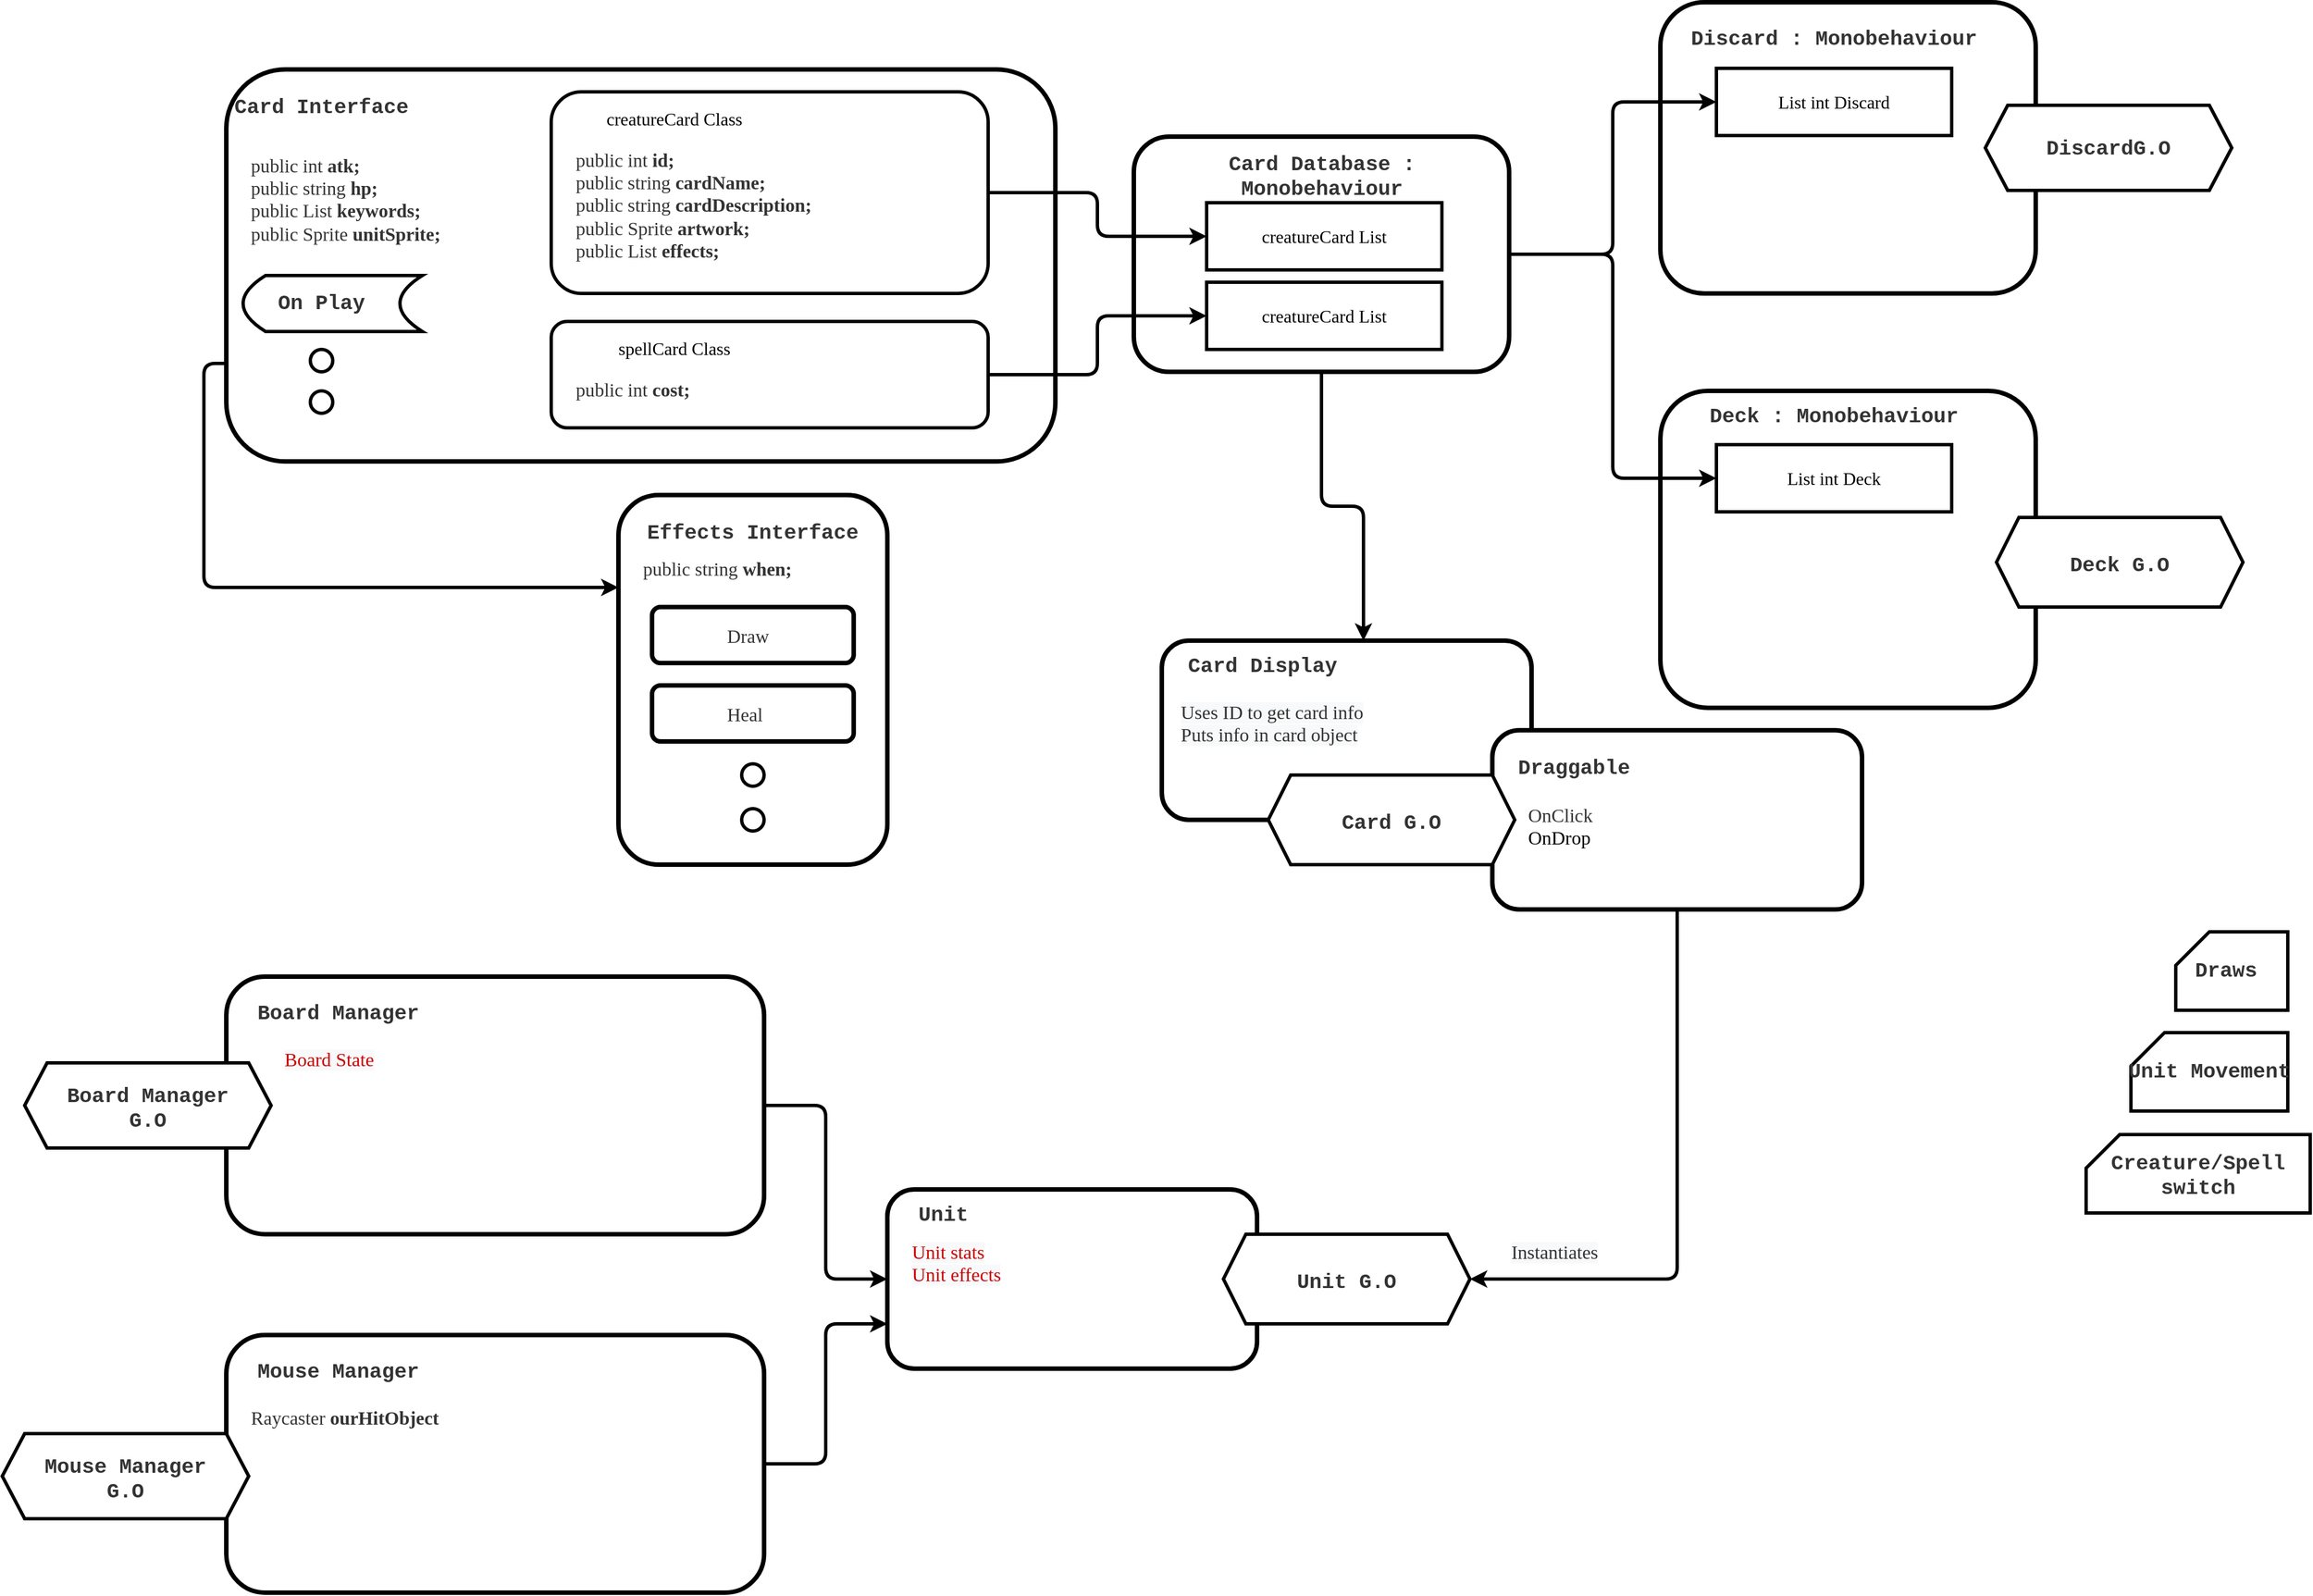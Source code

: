 <mxfile version="16.5.3" type="github">
  <diagram id="C5RBs43oDa-KdzZeNtuy" name="Page-1">
    <mxGraphModel dx="5425" dy="1175" grid="1" gridSize="10" guides="1" tooltips="1" connect="1" arrows="1" fold="1" page="1" pageScale="1" pageWidth="3300" pageHeight="2339" math="0" shadow="0">
      <root>
        <mxCell id="WIyWlLk6GJQsqaUBKTNV-0" />
        <mxCell id="WIyWlLk6GJQsqaUBKTNV-1" parent="WIyWlLk6GJQsqaUBKTNV-0" />
        <mxCell id="e0bECrX3CSkzmX3JzYQU-0" value="" style="rounded=1;whiteSpace=wrap;html=1;strokeWidth=4;" vertex="1" parent="WIyWlLk6GJQsqaUBKTNV-1">
          <mxGeometry x="80" y="90" width="740" height="350" as="geometry" />
        </mxCell>
        <mxCell id="e0bECrX3CSkzmX3JzYQU-2" value="" style="rounded=1;whiteSpace=wrap;html=1;strokeWidth=3;" vertex="1" parent="WIyWlLk6GJQsqaUBKTNV-1">
          <mxGeometry x="370" y="110" width="390" height="180" as="geometry" />
        </mxCell>
        <mxCell id="e0bECrX3CSkzmX3JzYQU-7" value="&lt;font face=&quot;Lucida Console&quot; style=&quot;font-size: 16px&quot;&gt;creatureCard Class&lt;/font&gt;" style="text;html=1;strokeColor=none;fillColor=none;align=center;verticalAlign=middle;whiteSpace=wrap;rounded=0;" vertex="1" parent="WIyWlLk6GJQsqaUBKTNV-1">
          <mxGeometry x="380" y="119" width="200" height="30" as="geometry" />
        </mxCell>
        <mxCell id="e0bECrX3CSkzmX3JzYQU-9" value="&lt;span data-lucid-type=&quot;application/vnd.lucid.text&quot; data-lucid-content=&quot;{&amp;#34;t&amp;#34;:&amp;#34;public int atk\npublic string hp\npublic List keywords\npublic Sprite unitSprite&amp;#34;,&amp;#34;m&amp;#34;:[{&amp;#34;s&amp;#34;:0,&amp;#34;n&amp;#34;:&amp;#34;a&amp;#34;,&amp;#34;v&amp;#34;:&amp;#34;left&amp;#34;},{&amp;#34;s&amp;#34;:0,&amp;#34;n&amp;#34;:&amp;#34;fl&amp;#34;,&amp;#34;v&amp;#34;:18},{&amp;#34;s&amp;#34;:0,&amp;#34;n&amp;#34;:&amp;#34;il&amp;#34;,&amp;#34;v&amp;#34;:18},{&amp;#34;s&amp;#34;:0,&amp;#34;n&amp;#34;:&amp;#34;l&amp;#34;,&amp;#34;v&amp;#34;:&amp;#34;auto&amp;#34;},{&amp;#34;s&amp;#34;:0,&amp;#34;n&amp;#34;:&amp;#34;t&amp;#34;,&amp;#34;v&amp;#34;:&amp;#34;ul&amp;#34;},{&amp;#34;s&amp;#34;:0,&amp;#34;n&amp;#34;:&amp;#34;c&amp;#34;,&amp;#34;v&amp;#34;:&amp;#34;333333ff&amp;#34;,&amp;#34;e&amp;#34;:77},{&amp;#34;s&amp;#34;:0,&amp;#34;n&amp;#34;:&amp;#34;s&amp;#34;,&amp;#34;v&amp;#34;:22.444,&amp;#34;e&amp;#34;:77},{&amp;#34;s&amp;#34;:11,&amp;#34;n&amp;#34;:&amp;#34;b&amp;#34;,&amp;#34;v&amp;#34;:true,&amp;#34;e&amp;#34;:15},{&amp;#34;s&amp;#34;:11,&amp;#34;n&amp;#34;:&amp;#34;fc&amp;#34;,&amp;#34;v&amp;#34;:&amp;#34;Bold&amp;#34;,&amp;#34;e&amp;#34;:15},{&amp;#34;s&amp;#34;:11,&amp;#34;n&amp;#34;:&amp;#34;fid&amp;#34;,&amp;#34;v&amp;#34;:5,&amp;#34;e&amp;#34;:15},{&amp;#34;s&amp;#34;:15,&amp;#34;n&amp;#34;:&amp;#34;a&amp;#34;,&amp;#34;v&amp;#34;:&amp;#34;left&amp;#34;},{&amp;#34;s&amp;#34;:15,&amp;#34;n&amp;#34;:&amp;#34;fl&amp;#34;,&amp;#34;v&amp;#34;:18},{&amp;#34;s&amp;#34;:15,&amp;#34;n&amp;#34;:&amp;#34;il&amp;#34;,&amp;#34;v&amp;#34;:18},{&amp;#34;s&amp;#34;:15,&amp;#34;n&amp;#34;:&amp;#34;l&amp;#34;,&amp;#34;v&amp;#34;:&amp;#34;auto&amp;#34;},{&amp;#34;s&amp;#34;:15,&amp;#34;n&amp;#34;:&amp;#34;t&amp;#34;,&amp;#34;v&amp;#34;:&amp;#34;ul&amp;#34;},{&amp;#34;s&amp;#34;:15,&amp;#34;n&amp;#34;:&amp;#34;fc&amp;#34;,&amp;#34;v&amp;#34;:&amp;#34;Regular&amp;#34;,&amp;#34;e&amp;#34;:29},{&amp;#34;s&amp;#34;:15,&amp;#34;n&amp;#34;:&amp;#34;fid&amp;#34;,&amp;#34;v&amp;#34;:2,&amp;#34;e&amp;#34;:29},{&amp;#34;s&amp;#34;:29,&amp;#34;n&amp;#34;:&amp;#34;b&amp;#34;,&amp;#34;v&amp;#34;:true,&amp;#34;e&amp;#34;:32},{&amp;#34;s&amp;#34;:29,&amp;#34;n&amp;#34;:&amp;#34;fc&amp;#34;,&amp;#34;v&amp;#34;:&amp;#34;Bold&amp;#34;,&amp;#34;e&amp;#34;:32},{&amp;#34;s&amp;#34;:29,&amp;#34;n&amp;#34;:&amp;#34;fid&amp;#34;,&amp;#34;v&amp;#34;:5,&amp;#34;e&amp;#34;:32},{&amp;#34;s&amp;#34;:32,&amp;#34;n&amp;#34;:&amp;#34;a&amp;#34;,&amp;#34;v&amp;#34;:&amp;#34;left&amp;#34;},{&amp;#34;s&amp;#34;:32,&amp;#34;n&amp;#34;:&amp;#34;fl&amp;#34;,&amp;#34;v&amp;#34;:18},{&amp;#34;s&amp;#34;:32,&amp;#34;n&amp;#34;:&amp;#34;il&amp;#34;,&amp;#34;v&amp;#34;:18},{&amp;#34;s&amp;#34;:32,&amp;#34;n&amp;#34;:&amp;#34;l&amp;#34;,&amp;#34;v&amp;#34;:&amp;#34;auto&amp;#34;},{&amp;#34;s&amp;#34;:32,&amp;#34;n&amp;#34;:&amp;#34;t&amp;#34;,&amp;#34;v&amp;#34;:&amp;#34;ul&amp;#34;},{&amp;#34;s&amp;#34;:32,&amp;#34;n&amp;#34;:&amp;#34;fc&amp;#34;,&amp;#34;v&amp;#34;:&amp;#34;Regular&amp;#34;,&amp;#34;e&amp;#34;:44},{&amp;#34;s&amp;#34;:32,&amp;#34;n&amp;#34;:&amp;#34;fid&amp;#34;,&amp;#34;v&amp;#34;:2,&amp;#34;e&amp;#34;:44},{&amp;#34;s&amp;#34;:53,&amp;#34;n&amp;#34;:&amp;#34;a&amp;#34;,&amp;#34;v&amp;#34;:&amp;#34;left&amp;#34;},{&amp;#34;s&amp;#34;:53,&amp;#34;n&amp;#34;:&amp;#34;fl&amp;#34;,&amp;#34;v&amp;#34;:18},{&amp;#34;s&amp;#34;:53,&amp;#34;n&amp;#34;:&amp;#34;il&amp;#34;,&amp;#34;v&amp;#34;:18},{&amp;#34;s&amp;#34;:53,&amp;#34;n&amp;#34;:&amp;#34;l&amp;#34;,&amp;#34;v&amp;#34;:&amp;#34;auto&amp;#34;},{&amp;#34;s&amp;#34;:53,&amp;#34;n&amp;#34;:&amp;#34;t&amp;#34;,&amp;#34;v&amp;#34;:&amp;#34;ul&amp;#34;},{&amp;#34;s&amp;#34;:52,&amp;#34;n&amp;#34;:&amp;#34;fc&amp;#34;,&amp;#34;v&amp;#34;:&amp;#34;Regular&amp;#34;,&amp;#34;e&amp;#34;:67},{&amp;#34;s&amp;#34;:44,&amp;#34;n&amp;#34;:&amp;#34;fc&amp;#34;,&amp;#34;v&amp;#34;:&amp;#34;Bold&amp;#34;,&amp;#34;e&amp;#34;:52},{&amp;#34;s&amp;#34;:44,&amp;#34;n&amp;#34;:&amp;#34;b&amp;#34;,&amp;#34;v&amp;#34;:true,&amp;#34;e&amp;#34;:52},{&amp;#34;s&amp;#34;:52,&amp;#34;n&amp;#34;:&amp;#34;fid&amp;#34;,&amp;#34;v&amp;#34;:2,&amp;#34;e&amp;#34;:67},{&amp;#34;s&amp;#34;:44,&amp;#34;n&amp;#34;:&amp;#34;fid&amp;#34;,&amp;#34;v&amp;#34;:5,&amp;#34;e&amp;#34;:52},{&amp;#34;s&amp;#34;:67,&amp;#34;n&amp;#34;:&amp;#34;fc&amp;#34;,&amp;#34;v&amp;#34;:&amp;#34;Bold&amp;#34;,&amp;#34;e&amp;#34;:77},{&amp;#34;s&amp;#34;:67,&amp;#34;n&amp;#34;:&amp;#34;b&amp;#34;,&amp;#34;v&amp;#34;:true,&amp;#34;e&amp;#34;:77},{&amp;#34;s&amp;#34;:67,&amp;#34;n&amp;#34;:&amp;#34;fid&amp;#34;,&amp;#34;v&amp;#34;:5,&amp;#34;e&amp;#34;:77}]}&quot;&gt;&lt;span style=&quot;text-align: left ; color: #333333 ; font-size: 16.833px&quot;&gt;public int &lt;/span&gt;&lt;span style=&quot;text-align: left ; color: #333333 ; font-size: 16.833px ; font-weight: bold&quot;&gt;atk;&lt;br&gt;&lt;/span&gt;&lt;span style=&quot;text-align: left ; color: #333333 ; font-size: 16.833px&quot;&gt;public string &lt;/span&gt;&lt;span style=&quot;text-align: left ; color: #333333 ; font-size: 16.833px ; font-weight: bold&quot;&gt;hp;&lt;br&gt;&lt;/span&gt;&lt;span style=&quot;text-align: left ; color: #333333 ; font-size: 16.833px&quot;&gt;public List &lt;/span&gt;&lt;span style=&quot;text-align: left ; color: #333333 ; font-size: 16.833px ; font-weight: bold&quot;&gt;keywords;&lt;/span&gt;&lt;span style=&quot;text-align: left ; color: #333333 ; font-size: 16.833px&quot;&gt;&lt;br&gt;&lt;/span&gt;&lt;span style=&quot;text-align: left ; color: #333333 ; font-size: 16.833px&quot;&gt;public Sprite &lt;/span&gt;&lt;span style=&quot;text-align: left ; color: #333333 ; font-size: 16.833px ; font-weight: bold&quot;&gt;unitSprite;&lt;/span&gt;&lt;/span&gt;" style="text;whiteSpace=wrap;html=1;fontFamily=Lucida Console;" vertex="1" parent="WIyWlLk6GJQsqaUBKTNV-1">
          <mxGeometry x="100" y="160" width="270" height="80" as="geometry" />
        </mxCell>
        <mxCell id="e0bECrX3CSkzmX3JzYQU-10" value="&lt;span data-lucid-type=&quot;application/vnd.lucid.text&quot; data-lucid-content=&quot;{&amp;#34;t&amp;#34;:&amp;#34;public int id\npublic string cardName\npublic string cardDescription\npublic Sprite artwork\npublic List effects&amp;#34;,&amp;#34;m&amp;#34;:[{&amp;#34;s&amp;#34;:0,&amp;#34;n&amp;#34;:&amp;#34;a&amp;#34;,&amp;#34;v&amp;#34;:&amp;#34;left&amp;#34;},{&amp;#34;s&amp;#34;:0,&amp;#34;n&amp;#34;:&amp;#34;fl&amp;#34;,&amp;#34;v&amp;#34;:18},{&amp;#34;s&amp;#34;:0,&amp;#34;n&amp;#34;:&amp;#34;il&amp;#34;,&amp;#34;v&amp;#34;:18},{&amp;#34;s&amp;#34;:0,&amp;#34;n&amp;#34;:&amp;#34;l&amp;#34;,&amp;#34;v&amp;#34;:&amp;#34;auto&amp;#34;},{&amp;#34;s&amp;#34;:0,&amp;#34;n&amp;#34;:&amp;#34;t&amp;#34;,&amp;#34;v&amp;#34;:&amp;#34;ul&amp;#34;},{&amp;#34;s&amp;#34;:0,&amp;#34;n&amp;#34;:&amp;#34;c&amp;#34;,&amp;#34;v&amp;#34;:&amp;#34;333333ff&amp;#34;,&amp;#34;e&amp;#34;:108},{&amp;#34;s&amp;#34;:0,&amp;#34;n&amp;#34;:&amp;#34;s&amp;#34;,&amp;#34;v&amp;#34;:22.444,&amp;#34;e&amp;#34;:108},{&amp;#34;s&amp;#34;:11,&amp;#34;n&amp;#34;:&amp;#34;b&amp;#34;,&amp;#34;v&amp;#34;:true,&amp;#34;e&amp;#34;:14},{&amp;#34;s&amp;#34;:11,&amp;#34;n&amp;#34;:&amp;#34;fc&amp;#34;,&amp;#34;v&amp;#34;:&amp;#34;Bold&amp;#34;,&amp;#34;e&amp;#34;:14},{&amp;#34;s&amp;#34;:11,&amp;#34;n&amp;#34;:&amp;#34;fid&amp;#34;,&amp;#34;v&amp;#34;:5,&amp;#34;e&amp;#34;:14},{&amp;#34;s&amp;#34;:14,&amp;#34;n&amp;#34;:&amp;#34;a&amp;#34;,&amp;#34;v&amp;#34;:&amp;#34;left&amp;#34;},{&amp;#34;s&amp;#34;:14,&amp;#34;n&amp;#34;:&amp;#34;fl&amp;#34;,&amp;#34;v&amp;#34;:18},{&amp;#34;s&amp;#34;:14,&amp;#34;n&amp;#34;:&amp;#34;il&amp;#34;,&amp;#34;v&amp;#34;:18},{&amp;#34;s&amp;#34;:14,&amp;#34;n&amp;#34;:&amp;#34;l&amp;#34;,&amp;#34;v&amp;#34;:&amp;#34;auto&amp;#34;},{&amp;#34;s&amp;#34;:14,&amp;#34;n&amp;#34;:&amp;#34;t&amp;#34;,&amp;#34;v&amp;#34;:&amp;#34;ul&amp;#34;},{&amp;#34;s&amp;#34;:14,&amp;#34;n&amp;#34;:&amp;#34;fc&amp;#34;,&amp;#34;v&amp;#34;:&amp;#34;Regular&amp;#34;,&amp;#34;e&amp;#34;:28},{&amp;#34;s&amp;#34;:14,&amp;#34;n&amp;#34;:&amp;#34;fid&amp;#34;,&amp;#34;v&amp;#34;:2,&amp;#34;e&amp;#34;:28},{&amp;#34;s&amp;#34;:28,&amp;#34;n&amp;#34;:&amp;#34;fc&amp;#34;,&amp;#34;v&amp;#34;:&amp;#34;Bold&amp;#34;,&amp;#34;e&amp;#34;:37},{&amp;#34;s&amp;#34;:28,&amp;#34;n&amp;#34;:&amp;#34;b&amp;#34;,&amp;#34;v&amp;#34;:true,&amp;#34;e&amp;#34;:37},{&amp;#34;s&amp;#34;:28,&amp;#34;n&amp;#34;:&amp;#34;fid&amp;#34;,&amp;#34;v&amp;#34;:5,&amp;#34;e&amp;#34;:37},{&amp;#34;s&amp;#34;:37,&amp;#34;n&amp;#34;:&amp;#34;a&amp;#34;,&amp;#34;v&amp;#34;:&amp;#34;left&amp;#34;},{&amp;#34;s&amp;#34;:37,&amp;#34;n&amp;#34;:&amp;#34;fl&amp;#34;,&amp;#34;v&amp;#34;:18},{&amp;#34;s&amp;#34;:37,&amp;#34;n&amp;#34;:&amp;#34;il&amp;#34;,&amp;#34;v&amp;#34;:18},{&amp;#34;s&amp;#34;:37,&amp;#34;n&amp;#34;:&amp;#34;l&amp;#34;,&amp;#34;v&amp;#34;:&amp;#34;auto&amp;#34;},{&amp;#34;s&amp;#34;:37,&amp;#34;n&amp;#34;:&amp;#34;t&amp;#34;,&amp;#34;v&amp;#34;:&amp;#34;ul&amp;#34;},{&amp;#34;s&amp;#34;:37,&amp;#34;n&amp;#34;:&amp;#34;fc&amp;#34;,&amp;#34;v&amp;#34;:&amp;#34;Regular&amp;#34;,&amp;#34;e&amp;#34;:51},{&amp;#34;s&amp;#34;:37,&amp;#34;n&amp;#34;:&amp;#34;fid&amp;#34;,&amp;#34;v&amp;#34;:2,&amp;#34;e&amp;#34;:51},{&amp;#34;s&amp;#34;:51,&amp;#34;n&amp;#34;:&amp;#34;fc&amp;#34;,&amp;#34;v&amp;#34;:&amp;#34;Bold&amp;#34;,&amp;#34;e&amp;#34;:66},{&amp;#34;s&amp;#34;:51,&amp;#34;n&amp;#34;:&amp;#34;b&amp;#34;,&amp;#34;v&amp;#34;:true,&amp;#34;e&amp;#34;:66},{&amp;#34;s&amp;#34;:51,&amp;#34;n&amp;#34;:&amp;#34;fid&amp;#34;,&amp;#34;v&amp;#34;:5,&amp;#34;e&amp;#34;:66},{&amp;#34;s&amp;#34;:66,&amp;#34;n&amp;#34;:&amp;#34;fc&amp;#34;,&amp;#34;v&amp;#34;:&amp;#34;Regular&amp;#34;,&amp;#34;e&amp;#34;:81},{&amp;#34;s&amp;#34;:66,&amp;#34;n&amp;#34;:&amp;#34;fid&amp;#34;,&amp;#34;v&amp;#34;:2,&amp;#34;e&amp;#34;:81},{&amp;#34;s&amp;#34;:67,&amp;#34;n&amp;#34;:&amp;#34;a&amp;#34;,&amp;#34;v&amp;#34;:&amp;#34;left&amp;#34;},{&amp;#34;s&amp;#34;:67,&amp;#34;n&amp;#34;:&amp;#34;fl&amp;#34;,&amp;#34;v&amp;#34;:18},{&amp;#34;s&amp;#34;:67,&amp;#34;n&amp;#34;:&amp;#34;il&amp;#34;,&amp;#34;v&amp;#34;:18},{&amp;#34;s&amp;#34;:67,&amp;#34;n&amp;#34;:&amp;#34;l&amp;#34;,&amp;#34;v&amp;#34;:&amp;#34;auto&amp;#34;},{&amp;#34;s&amp;#34;:67,&amp;#34;n&amp;#34;:&amp;#34;t&amp;#34;,&amp;#34;v&amp;#34;:&amp;#34;ul&amp;#34;},{&amp;#34;s&amp;#34;:81,&amp;#34;n&amp;#34;:&amp;#34;fc&amp;#34;,&amp;#34;v&amp;#34;:&amp;#34;Bold&amp;#34;,&amp;#34;e&amp;#34;:89},{&amp;#34;s&amp;#34;:81,&amp;#34;n&amp;#34;:&amp;#34;b&amp;#34;,&amp;#34;v&amp;#34;:true,&amp;#34;e&amp;#34;:89},{&amp;#34;s&amp;#34;:81,&amp;#34;n&amp;#34;:&amp;#34;fid&amp;#34;,&amp;#34;v&amp;#34;:5,&amp;#34;e&amp;#34;:89},{&amp;#34;s&amp;#34;:89,&amp;#34;n&amp;#34;:&amp;#34;a&amp;#34;,&amp;#34;v&amp;#34;:&amp;#34;left&amp;#34;},{&amp;#34;s&amp;#34;:89,&amp;#34;n&amp;#34;:&amp;#34;fl&amp;#34;,&amp;#34;v&amp;#34;:18},{&amp;#34;s&amp;#34;:89,&amp;#34;n&amp;#34;:&amp;#34;il&amp;#34;,&amp;#34;v&amp;#34;:18},{&amp;#34;s&amp;#34;:89,&amp;#34;n&amp;#34;:&amp;#34;l&amp;#34;,&amp;#34;v&amp;#34;:&amp;#34;auto&amp;#34;},{&amp;#34;s&amp;#34;:89,&amp;#34;n&amp;#34;:&amp;#34;t&amp;#34;,&amp;#34;v&amp;#34;:&amp;#34;ul&amp;#34;},{&amp;#34;s&amp;#34;:89,&amp;#34;n&amp;#34;:&amp;#34;fc&amp;#34;,&amp;#34;v&amp;#34;:&amp;#34;Regular&amp;#34;,&amp;#34;e&amp;#34;:101},{&amp;#34;s&amp;#34;:89,&amp;#34;n&amp;#34;:&amp;#34;fid&amp;#34;,&amp;#34;v&amp;#34;:2,&amp;#34;e&amp;#34;:101},{&amp;#34;s&amp;#34;:101,&amp;#34;n&amp;#34;:&amp;#34;fc&amp;#34;,&amp;#34;v&amp;#34;:&amp;#34;Bold&amp;#34;,&amp;#34;e&amp;#34;:108},{&amp;#34;s&amp;#34;:101,&amp;#34;n&amp;#34;:&amp;#34;b&amp;#34;,&amp;#34;v&amp;#34;:true,&amp;#34;e&amp;#34;:108},{&amp;#34;s&amp;#34;:101,&amp;#34;n&amp;#34;:&amp;#34;fid&amp;#34;,&amp;#34;v&amp;#34;:5,&amp;#34;e&amp;#34;:108}]}&quot;&gt;&lt;span style=&quot;text-align: left ; color: #333333 ; font-size: 16.833px&quot;&gt;public int &lt;/span&gt;&lt;span style=&quot;text-align: left ; color: #333333 ; font-size: 16.833px ; font-weight: bold&quot;&gt;id;&lt;br&gt;&lt;/span&gt;&lt;span style=&quot;text-align: left ; color: #333333 ; font-size: 16.833px&quot;&gt;public string &lt;/span&gt;&lt;span style=&quot;text-align: left ; color: #333333 ; font-size: 16.833px ; font-weight: bold&quot;&gt;cardName;&lt;br&gt;&lt;/span&gt;&lt;span style=&quot;text-align: left ; color: #333333 ; font-size: 16.833px&quot;&gt;public string &lt;/span&gt;&lt;span style=&quot;text-align: left ; color: #333333 ; font-size: 16.833px ; font-weight: bold&quot;&gt;cardDescription;&lt;/span&gt;&lt;span style=&quot;text-align: left ; color: #333333 ; font-size: 16.833px&quot;&gt;&lt;br&gt;&lt;/span&gt;&lt;span style=&quot;text-align: left ; color: #333333 ; font-size: 16.833px&quot;&gt;public Sprite &lt;/span&gt;&lt;span style=&quot;text-align: left ; color: #333333 ; font-size: 16.833px ; font-weight: bold&quot;&gt;artwork;&lt;br&gt;&lt;/span&gt;&lt;span style=&quot;text-align: left ; color: #333333 ; font-size: 16.833px&quot;&gt;public List &lt;/span&gt;&lt;span style=&quot;text-align: left ; color: #333333 ; font-size: 16.833px ; font-weight: bold&quot;&gt;effects;&lt;/span&gt;&lt;/span&gt;" style="text;whiteSpace=wrap;html=1;fontFamily=Lucida Console;" vertex="1" parent="WIyWlLk6GJQsqaUBKTNV-1">
          <mxGeometry x="390" y="155" width="320" height="90" as="geometry" />
        </mxCell>
        <UserObject label="Card Interface" lucidchartObjectId="nDcRBjl5U1kZ" id="e0bECrX3CSkzmX3JzYQU-11">
          <mxCell style="html=1;overflow=block;blockSpacing=1;whiteSpace=wrap;fontSize=18.5;fontFamily=Liberation Mono;fontColor=#333333;fontStyle=1;align=center;spacing=3.8;strokeOpacity=0;fillOpacity=0;rounded=1;absoluteArcSize=1;arcSize=12;fillColor=#ffffff;strokeWidth=0.8;" vertex="1" parent="WIyWlLk6GJQsqaUBKTNV-1">
            <mxGeometry x="75" y="101" width="180" height="48" as="geometry" />
          </mxCell>
        </UserObject>
        <mxCell id="e0bECrX3CSkzmX3JzYQU-12" value="" style="rounded=1;whiteSpace=wrap;html=1;strokeWidth=3;" vertex="1" parent="WIyWlLk6GJQsqaUBKTNV-1">
          <mxGeometry x="370" y="315" width="390" height="95" as="geometry" />
        </mxCell>
        <mxCell id="e0bECrX3CSkzmX3JzYQU-13" value="&lt;font face=&quot;Lucida Console&quot; style=&quot;font-size: 16px&quot;&gt;spellCard Class&lt;/font&gt;" style="text;html=1;strokeColor=none;fillColor=none;align=center;verticalAlign=middle;whiteSpace=wrap;rounded=0;" vertex="1" parent="WIyWlLk6GJQsqaUBKTNV-1">
          <mxGeometry x="380" y="324" width="200" height="30" as="geometry" />
        </mxCell>
        <mxCell id="e0bECrX3CSkzmX3JzYQU-15" value="&lt;span data-lucid-type=&quot;application/vnd.lucid.text&quot; data-lucid-content=&quot;{&amp;#34;t&amp;#34;:&amp;#34;public int id\npublic string cardName\npublic string cardDescription\npublic Sprite artwork\npublic List effects&amp;#34;,&amp;#34;m&amp;#34;:[{&amp;#34;s&amp;#34;:0,&amp;#34;n&amp;#34;:&amp;#34;a&amp;#34;,&amp;#34;v&amp;#34;:&amp;#34;left&amp;#34;},{&amp;#34;s&amp;#34;:0,&amp;#34;n&amp;#34;:&amp;#34;fl&amp;#34;,&amp;#34;v&amp;#34;:18},{&amp;#34;s&amp;#34;:0,&amp;#34;n&amp;#34;:&amp;#34;il&amp;#34;,&amp;#34;v&amp;#34;:18},{&amp;#34;s&amp;#34;:0,&amp;#34;n&amp;#34;:&amp;#34;l&amp;#34;,&amp;#34;v&amp;#34;:&amp;#34;auto&amp;#34;},{&amp;#34;s&amp;#34;:0,&amp;#34;n&amp;#34;:&amp;#34;t&amp;#34;,&amp;#34;v&amp;#34;:&amp;#34;ul&amp;#34;},{&amp;#34;s&amp;#34;:0,&amp;#34;n&amp;#34;:&amp;#34;c&amp;#34;,&amp;#34;v&amp;#34;:&amp;#34;333333ff&amp;#34;,&amp;#34;e&amp;#34;:108},{&amp;#34;s&amp;#34;:0,&amp;#34;n&amp;#34;:&amp;#34;s&amp;#34;,&amp;#34;v&amp;#34;:22.444,&amp;#34;e&amp;#34;:108},{&amp;#34;s&amp;#34;:11,&amp;#34;n&amp;#34;:&amp;#34;b&amp;#34;,&amp;#34;v&amp;#34;:true,&amp;#34;e&amp;#34;:14},{&amp;#34;s&amp;#34;:11,&amp;#34;n&amp;#34;:&amp;#34;fc&amp;#34;,&amp;#34;v&amp;#34;:&amp;#34;Bold&amp;#34;,&amp;#34;e&amp;#34;:14},{&amp;#34;s&amp;#34;:11,&amp;#34;n&amp;#34;:&amp;#34;fid&amp;#34;,&amp;#34;v&amp;#34;:5,&amp;#34;e&amp;#34;:14},{&amp;#34;s&amp;#34;:14,&amp;#34;n&amp;#34;:&amp;#34;a&amp;#34;,&amp;#34;v&amp;#34;:&amp;#34;left&amp;#34;},{&amp;#34;s&amp;#34;:14,&amp;#34;n&amp;#34;:&amp;#34;fl&amp;#34;,&amp;#34;v&amp;#34;:18},{&amp;#34;s&amp;#34;:14,&amp;#34;n&amp;#34;:&amp;#34;il&amp;#34;,&amp;#34;v&amp;#34;:18},{&amp;#34;s&amp;#34;:14,&amp;#34;n&amp;#34;:&amp;#34;l&amp;#34;,&amp;#34;v&amp;#34;:&amp;#34;auto&amp;#34;},{&amp;#34;s&amp;#34;:14,&amp;#34;n&amp;#34;:&amp;#34;t&amp;#34;,&amp;#34;v&amp;#34;:&amp;#34;ul&amp;#34;},{&amp;#34;s&amp;#34;:14,&amp;#34;n&amp;#34;:&amp;#34;fc&amp;#34;,&amp;#34;v&amp;#34;:&amp;#34;Regular&amp;#34;,&amp;#34;e&amp;#34;:28},{&amp;#34;s&amp;#34;:14,&amp;#34;n&amp;#34;:&amp;#34;fid&amp;#34;,&amp;#34;v&amp;#34;:2,&amp;#34;e&amp;#34;:28},{&amp;#34;s&amp;#34;:28,&amp;#34;n&amp;#34;:&amp;#34;fc&amp;#34;,&amp;#34;v&amp;#34;:&amp;#34;Bold&amp;#34;,&amp;#34;e&amp;#34;:37},{&amp;#34;s&amp;#34;:28,&amp;#34;n&amp;#34;:&amp;#34;b&amp;#34;,&amp;#34;v&amp;#34;:true,&amp;#34;e&amp;#34;:37},{&amp;#34;s&amp;#34;:28,&amp;#34;n&amp;#34;:&amp;#34;fid&amp;#34;,&amp;#34;v&amp;#34;:5,&amp;#34;e&amp;#34;:37},{&amp;#34;s&amp;#34;:37,&amp;#34;n&amp;#34;:&amp;#34;a&amp;#34;,&amp;#34;v&amp;#34;:&amp;#34;left&amp;#34;},{&amp;#34;s&amp;#34;:37,&amp;#34;n&amp;#34;:&amp;#34;fl&amp;#34;,&amp;#34;v&amp;#34;:18},{&amp;#34;s&amp;#34;:37,&amp;#34;n&amp;#34;:&amp;#34;il&amp;#34;,&amp;#34;v&amp;#34;:18},{&amp;#34;s&amp;#34;:37,&amp;#34;n&amp;#34;:&amp;#34;l&amp;#34;,&amp;#34;v&amp;#34;:&amp;#34;auto&amp;#34;},{&amp;#34;s&amp;#34;:37,&amp;#34;n&amp;#34;:&amp;#34;t&amp;#34;,&amp;#34;v&amp;#34;:&amp;#34;ul&amp;#34;},{&amp;#34;s&amp;#34;:37,&amp;#34;n&amp;#34;:&amp;#34;fc&amp;#34;,&amp;#34;v&amp;#34;:&amp;#34;Regular&amp;#34;,&amp;#34;e&amp;#34;:51},{&amp;#34;s&amp;#34;:37,&amp;#34;n&amp;#34;:&amp;#34;fid&amp;#34;,&amp;#34;v&amp;#34;:2,&amp;#34;e&amp;#34;:51},{&amp;#34;s&amp;#34;:51,&amp;#34;n&amp;#34;:&amp;#34;fc&amp;#34;,&amp;#34;v&amp;#34;:&amp;#34;Bold&amp;#34;,&amp;#34;e&amp;#34;:66},{&amp;#34;s&amp;#34;:51,&amp;#34;n&amp;#34;:&amp;#34;b&amp;#34;,&amp;#34;v&amp;#34;:true,&amp;#34;e&amp;#34;:66},{&amp;#34;s&amp;#34;:51,&amp;#34;n&amp;#34;:&amp;#34;fid&amp;#34;,&amp;#34;v&amp;#34;:5,&amp;#34;e&amp;#34;:66},{&amp;#34;s&amp;#34;:66,&amp;#34;n&amp;#34;:&amp;#34;fc&amp;#34;,&amp;#34;v&amp;#34;:&amp;#34;Regular&amp;#34;,&amp;#34;e&amp;#34;:81},{&amp;#34;s&amp;#34;:66,&amp;#34;n&amp;#34;:&amp;#34;fid&amp;#34;,&amp;#34;v&amp;#34;:2,&amp;#34;e&amp;#34;:81},{&amp;#34;s&amp;#34;:67,&amp;#34;n&amp;#34;:&amp;#34;a&amp;#34;,&amp;#34;v&amp;#34;:&amp;#34;left&amp;#34;},{&amp;#34;s&amp;#34;:67,&amp;#34;n&amp;#34;:&amp;#34;fl&amp;#34;,&amp;#34;v&amp;#34;:18},{&amp;#34;s&amp;#34;:67,&amp;#34;n&amp;#34;:&amp;#34;il&amp;#34;,&amp;#34;v&amp;#34;:18},{&amp;#34;s&amp;#34;:67,&amp;#34;n&amp;#34;:&amp;#34;l&amp;#34;,&amp;#34;v&amp;#34;:&amp;#34;auto&amp;#34;},{&amp;#34;s&amp;#34;:67,&amp;#34;n&amp;#34;:&amp;#34;t&amp;#34;,&amp;#34;v&amp;#34;:&amp;#34;ul&amp;#34;},{&amp;#34;s&amp;#34;:81,&amp;#34;n&amp;#34;:&amp;#34;fc&amp;#34;,&amp;#34;v&amp;#34;:&amp;#34;Bold&amp;#34;,&amp;#34;e&amp;#34;:89},{&amp;#34;s&amp;#34;:81,&amp;#34;n&amp;#34;:&amp;#34;b&amp;#34;,&amp;#34;v&amp;#34;:true,&amp;#34;e&amp;#34;:89},{&amp;#34;s&amp;#34;:81,&amp;#34;n&amp;#34;:&amp;#34;fid&amp;#34;,&amp;#34;v&amp;#34;:5,&amp;#34;e&amp;#34;:89},{&amp;#34;s&amp;#34;:89,&amp;#34;n&amp;#34;:&amp;#34;a&amp;#34;,&amp;#34;v&amp;#34;:&amp;#34;left&amp;#34;},{&amp;#34;s&amp;#34;:89,&amp;#34;n&amp;#34;:&amp;#34;fl&amp;#34;,&amp;#34;v&amp;#34;:18},{&amp;#34;s&amp;#34;:89,&amp;#34;n&amp;#34;:&amp;#34;il&amp;#34;,&amp;#34;v&amp;#34;:18},{&amp;#34;s&amp;#34;:89,&amp;#34;n&amp;#34;:&amp;#34;l&amp;#34;,&amp;#34;v&amp;#34;:&amp;#34;auto&amp;#34;},{&amp;#34;s&amp;#34;:89,&amp;#34;n&amp;#34;:&amp;#34;t&amp;#34;,&amp;#34;v&amp;#34;:&amp;#34;ul&amp;#34;},{&amp;#34;s&amp;#34;:89,&amp;#34;n&amp;#34;:&amp;#34;fc&amp;#34;,&amp;#34;v&amp;#34;:&amp;#34;Regular&amp;#34;,&amp;#34;e&amp;#34;:101},{&amp;#34;s&amp;#34;:89,&amp;#34;n&amp;#34;:&amp;#34;fid&amp;#34;,&amp;#34;v&amp;#34;:2,&amp;#34;e&amp;#34;:101},{&amp;#34;s&amp;#34;:101,&amp;#34;n&amp;#34;:&amp;#34;fc&amp;#34;,&amp;#34;v&amp;#34;:&amp;#34;Bold&amp;#34;,&amp;#34;e&amp;#34;:108},{&amp;#34;s&amp;#34;:101,&amp;#34;n&amp;#34;:&amp;#34;b&amp;#34;,&amp;#34;v&amp;#34;:true,&amp;#34;e&amp;#34;:108},{&amp;#34;s&amp;#34;:101,&amp;#34;n&amp;#34;:&amp;#34;fid&amp;#34;,&amp;#34;v&amp;#34;:5,&amp;#34;e&amp;#34;:108}]}&quot;&gt;&lt;span style=&quot;text-align: left ; color: #333333 ; font-size: 16.833px&quot;&gt;public int &lt;b&gt;cost;&lt;/b&gt;&lt;/span&gt;&lt;/span&gt;" style="text;whiteSpace=wrap;html=1;fontFamily=Lucida Console;" vertex="1" parent="WIyWlLk6GJQsqaUBKTNV-1">
          <mxGeometry x="390" y="360" width="320" height="30" as="geometry" />
        </mxCell>
        <mxCell id="e0bECrX3CSkzmX3JzYQU-84" style="edgeStyle=orthogonalEdgeStyle;rounded=1;orthogonalLoop=1;jettySize=auto;html=1;exitX=0.5;exitY=1;exitDx=0;exitDy=0;entryX=1;entryY=0;entryDx=0;entryDy=0;fontFamily=Lucida Console;fontSize=16;strokeWidth=3;" edge="1" parent="WIyWlLk6GJQsqaUBKTNV-1" source="e0bECrX3CSkzmX3JzYQU-16" target="e0bECrX3CSkzmX3JzYQU-78">
          <mxGeometry relative="1" as="geometry" />
        </mxCell>
        <mxCell id="e0bECrX3CSkzmX3JzYQU-16" value="" style="rounded=1;whiteSpace=wrap;html=1;strokeWidth=4;" vertex="1" parent="WIyWlLk6GJQsqaUBKTNV-1">
          <mxGeometry x="890" y="150" width="335" height="210" as="geometry" />
        </mxCell>
        <UserObject label="Card Database : Monobehaviour" lucidchartObjectId="nDcRBjl5U1kZ" id="e0bECrX3CSkzmX3JzYQU-17">
          <mxCell style="html=1;overflow=block;blockSpacing=1;whiteSpace=wrap;fontSize=18.5;fontFamily=Liberation Mono;fontColor=#333333;fontStyle=1;align=center;spacing=3.8;strokeOpacity=0;fillOpacity=0;rounded=1;absoluteArcSize=1;arcSize=12;fillColor=#ffffff;strokeWidth=0.8;" vertex="1" parent="WIyWlLk6GJQsqaUBKTNV-1">
            <mxGeometry x="912.5" y="161" width="290" height="48" as="geometry" />
          </mxCell>
        </UserObject>
        <mxCell id="e0bECrX3CSkzmX3JzYQU-18" value="creatureCard List" style="rounded=0;whiteSpace=wrap;html=1;fontFamily=Lucida Console;fontSize=16;strokeWidth=3;" vertex="1" parent="WIyWlLk6GJQsqaUBKTNV-1">
          <mxGeometry x="955" y="209" width="210" height="60" as="geometry" />
        </mxCell>
        <mxCell id="e0bECrX3CSkzmX3JzYQU-19" value="creatureCard List" style="rounded=0;whiteSpace=wrap;html=1;fontFamily=Lucida Console;fontSize=16;strokeWidth=3;" vertex="1" parent="WIyWlLk6GJQsqaUBKTNV-1">
          <mxGeometry x="955" y="280" width="210" height="60" as="geometry" />
        </mxCell>
        <mxCell id="e0bECrX3CSkzmX3JzYQU-20" style="edgeStyle=orthogonalEdgeStyle;rounded=1;orthogonalLoop=1;jettySize=auto;html=1;exitX=1;exitY=0.5;exitDx=0;exitDy=0;entryX=0;entryY=0.5;entryDx=0;entryDy=0;fontFamily=Lucida Console;fontSize=16;strokeWidth=3;" edge="1" parent="WIyWlLk6GJQsqaUBKTNV-1" source="e0bECrX3CSkzmX3JzYQU-2" target="e0bECrX3CSkzmX3JzYQU-18">
          <mxGeometry relative="1" as="geometry" />
        </mxCell>
        <mxCell id="e0bECrX3CSkzmX3JzYQU-21" style="edgeStyle=orthogonalEdgeStyle;rounded=1;orthogonalLoop=1;jettySize=auto;html=1;exitX=1;exitY=0.5;exitDx=0;exitDy=0;entryX=0;entryY=0.5;entryDx=0;entryDy=0;fontFamily=Lucida Console;fontSize=16;strokeWidth=3;" edge="1" parent="WIyWlLk6GJQsqaUBKTNV-1" source="e0bECrX3CSkzmX3JzYQU-12" target="e0bECrX3CSkzmX3JzYQU-19">
          <mxGeometry relative="1" as="geometry" />
        </mxCell>
        <mxCell id="e0bECrX3CSkzmX3JzYQU-22" value="" style="rounded=1;whiteSpace=wrap;html=1;strokeWidth=4;" vertex="1" parent="WIyWlLk6GJQsqaUBKTNV-1">
          <mxGeometry x="1360" y="30" width="335" height="260" as="geometry" />
        </mxCell>
        <UserObject label="Discard : Monobehaviour" lucidchartObjectId="nDcRBjl5U1kZ" id="e0bECrX3CSkzmX3JzYQU-23">
          <mxCell style="html=1;overflow=block;blockSpacing=1;whiteSpace=wrap;fontSize=18.5;fontFamily=Liberation Mono;fontColor=#333333;fontStyle=1;align=center;spacing=3.8;strokeOpacity=0;fillOpacity=0;rounded=1;absoluteArcSize=1;arcSize=12;fillColor=#ffffff;strokeWidth=0.8;" vertex="1" parent="WIyWlLk6GJQsqaUBKTNV-1">
            <mxGeometry x="1370" y="40" width="290" height="48" as="geometry" />
          </mxCell>
        </UserObject>
        <mxCell id="e0bECrX3CSkzmX3JzYQU-24" value="List int Discard" style="rounded=0;whiteSpace=wrap;html=1;fontFamily=Lucida Console;fontSize=16;strokeWidth=3;" vertex="1" parent="WIyWlLk6GJQsqaUBKTNV-1">
          <mxGeometry x="1410" y="89" width="210" height="60" as="geometry" />
        </mxCell>
        <mxCell id="e0bECrX3CSkzmX3JzYQU-25" value="" style="rounded=1;whiteSpace=wrap;html=1;strokeWidth=4;" vertex="1" parent="WIyWlLk6GJQsqaUBKTNV-1">
          <mxGeometry x="1360" y="377" width="335" height="283" as="geometry" />
        </mxCell>
        <UserObject label="Deck : Monobehaviour" lucidchartObjectId="nDcRBjl5U1kZ" id="e0bECrX3CSkzmX3JzYQU-26">
          <mxCell style="html=1;overflow=block;blockSpacing=1;whiteSpace=wrap;fontSize=18.5;fontFamily=Liberation Mono;fontColor=#333333;fontStyle=1;align=center;spacing=3.8;strokeOpacity=0;fillOpacity=0;rounded=1;absoluteArcSize=1;arcSize=12;fillColor=#ffffff;strokeWidth=0.8;" vertex="1" parent="WIyWlLk6GJQsqaUBKTNV-1">
            <mxGeometry x="1370" y="377" width="290" height="48" as="geometry" />
          </mxCell>
        </UserObject>
        <mxCell id="e0bECrX3CSkzmX3JzYQU-27" value="List int Deck" style="rounded=0;whiteSpace=wrap;html=1;fontFamily=Lucida Console;fontSize=16;strokeWidth=3;" vertex="1" parent="WIyWlLk6GJQsqaUBKTNV-1">
          <mxGeometry x="1410" y="425" width="210" height="60" as="geometry" />
        </mxCell>
        <mxCell id="e0bECrX3CSkzmX3JzYQU-28" style="edgeStyle=orthogonalEdgeStyle;rounded=1;orthogonalLoop=1;jettySize=auto;html=1;exitX=1;exitY=0.5;exitDx=0;exitDy=0;entryX=0;entryY=0.5;entryDx=0;entryDy=0;fontFamily=Lucida Console;fontSize=16;strokeWidth=3;" edge="1" parent="WIyWlLk6GJQsqaUBKTNV-1" source="e0bECrX3CSkzmX3JzYQU-16" target="e0bECrX3CSkzmX3JzYQU-24">
          <mxGeometry relative="1" as="geometry" />
        </mxCell>
        <mxCell id="e0bECrX3CSkzmX3JzYQU-29" style="edgeStyle=orthogonalEdgeStyle;rounded=1;orthogonalLoop=1;jettySize=auto;html=1;exitX=1;exitY=0.5;exitDx=0;exitDy=0;entryX=0;entryY=0.5;entryDx=0;entryDy=0;fontFamily=Lucida Console;fontSize=16;strokeWidth=3;" edge="1" parent="WIyWlLk6GJQsqaUBKTNV-1" source="e0bECrX3CSkzmX3JzYQU-16" target="e0bECrX3CSkzmX3JzYQU-27">
          <mxGeometry relative="1" as="geometry" />
        </mxCell>
        <mxCell id="e0bECrX3CSkzmX3JzYQU-39" value="" style="group" vertex="1" connectable="0" parent="WIyWlLk6GJQsqaUBKTNV-1">
          <mxGeometry x="405" y="470" width="290" height="330" as="geometry" />
        </mxCell>
        <mxCell id="e0bECrX3CSkzmX3JzYQU-30" value="" style="rounded=1;whiteSpace=wrap;html=1;strokeWidth=4;" vertex="1" parent="e0bECrX3CSkzmX3JzYQU-39">
          <mxGeometry x="25" width="240" height="330" as="geometry" />
        </mxCell>
        <UserObject label="Effects Interface" lucidchartObjectId="nDcRBjl5U1kZ" id="e0bECrX3CSkzmX3JzYQU-31">
          <mxCell style="html=1;overflow=block;blockSpacing=1;whiteSpace=wrap;fontSize=18.5;fontFamily=Liberation Mono;fontColor=#333333;fontStyle=1;align=center;spacing=3.8;strokeOpacity=0;fillOpacity=0;rounded=1;absoluteArcSize=1;arcSize=12;fillColor=#ffffff;strokeWidth=0.8;" vertex="1" parent="e0bECrX3CSkzmX3JzYQU-39">
            <mxGeometry y="11" width="290" height="48" as="geometry" />
          </mxCell>
        </UserObject>
        <mxCell id="e0bECrX3CSkzmX3JzYQU-32" value="" style="rounded=1;whiteSpace=wrap;html=1;strokeWidth=4;" vertex="1" parent="e0bECrX3CSkzmX3JzYQU-39">
          <mxGeometry x="55" y="100" width="180" height="50" as="geometry" />
        </mxCell>
        <mxCell id="e0bECrX3CSkzmX3JzYQU-33" value="&lt;span data-lucid-type=&quot;application/vnd.lucid.text&quot; data-lucid-content=&quot;{&amp;#34;t&amp;#34;:&amp;#34;public int atk\npublic string hp\npublic List keywords\npublic Sprite unitSprite&amp;#34;,&amp;#34;m&amp;#34;:[{&amp;#34;s&amp;#34;:0,&amp;#34;n&amp;#34;:&amp;#34;a&amp;#34;,&amp;#34;v&amp;#34;:&amp;#34;left&amp;#34;},{&amp;#34;s&amp;#34;:0,&amp;#34;n&amp;#34;:&amp;#34;fl&amp;#34;,&amp;#34;v&amp;#34;:18},{&amp;#34;s&amp;#34;:0,&amp;#34;n&amp;#34;:&amp;#34;il&amp;#34;,&amp;#34;v&amp;#34;:18},{&amp;#34;s&amp;#34;:0,&amp;#34;n&amp;#34;:&amp;#34;l&amp;#34;,&amp;#34;v&amp;#34;:&amp;#34;auto&amp;#34;},{&amp;#34;s&amp;#34;:0,&amp;#34;n&amp;#34;:&amp;#34;t&amp;#34;,&amp;#34;v&amp;#34;:&amp;#34;ul&amp;#34;},{&amp;#34;s&amp;#34;:0,&amp;#34;n&amp;#34;:&amp;#34;c&amp;#34;,&amp;#34;v&amp;#34;:&amp;#34;333333ff&amp;#34;,&amp;#34;e&amp;#34;:77},{&amp;#34;s&amp;#34;:0,&amp;#34;n&amp;#34;:&amp;#34;s&amp;#34;,&amp;#34;v&amp;#34;:22.444,&amp;#34;e&amp;#34;:77},{&amp;#34;s&amp;#34;:11,&amp;#34;n&amp;#34;:&amp;#34;b&amp;#34;,&amp;#34;v&amp;#34;:true,&amp;#34;e&amp;#34;:15},{&amp;#34;s&amp;#34;:11,&amp;#34;n&amp;#34;:&amp;#34;fc&amp;#34;,&amp;#34;v&amp;#34;:&amp;#34;Bold&amp;#34;,&amp;#34;e&amp;#34;:15},{&amp;#34;s&amp;#34;:11,&amp;#34;n&amp;#34;:&amp;#34;fid&amp;#34;,&amp;#34;v&amp;#34;:5,&amp;#34;e&amp;#34;:15},{&amp;#34;s&amp;#34;:15,&amp;#34;n&amp;#34;:&amp;#34;a&amp;#34;,&amp;#34;v&amp;#34;:&amp;#34;left&amp;#34;},{&amp;#34;s&amp;#34;:15,&amp;#34;n&amp;#34;:&amp;#34;fl&amp;#34;,&amp;#34;v&amp;#34;:18},{&amp;#34;s&amp;#34;:15,&amp;#34;n&amp;#34;:&amp;#34;il&amp;#34;,&amp;#34;v&amp;#34;:18},{&amp;#34;s&amp;#34;:15,&amp;#34;n&amp;#34;:&amp;#34;l&amp;#34;,&amp;#34;v&amp;#34;:&amp;#34;auto&amp;#34;},{&amp;#34;s&amp;#34;:15,&amp;#34;n&amp;#34;:&amp;#34;t&amp;#34;,&amp;#34;v&amp;#34;:&amp;#34;ul&amp;#34;},{&amp;#34;s&amp;#34;:15,&amp;#34;n&amp;#34;:&amp;#34;fc&amp;#34;,&amp;#34;v&amp;#34;:&amp;#34;Regular&amp;#34;,&amp;#34;e&amp;#34;:29},{&amp;#34;s&amp;#34;:15,&amp;#34;n&amp;#34;:&amp;#34;fid&amp;#34;,&amp;#34;v&amp;#34;:2,&amp;#34;e&amp;#34;:29},{&amp;#34;s&amp;#34;:29,&amp;#34;n&amp;#34;:&amp;#34;b&amp;#34;,&amp;#34;v&amp;#34;:true,&amp;#34;e&amp;#34;:32},{&amp;#34;s&amp;#34;:29,&amp;#34;n&amp;#34;:&amp;#34;fc&amp;#34;,&amp;#34;v&amp;#34;:&amp;#34;Bold&amp;#34;,&amp;#34;e&amp;#34;:32},{&amp;#34;s&amp;#34;:29,&amp;#34;n&amp;#34;:&amp;#34;fid&amp;#34;,&amp;#34;v&amp;#34;:5,&amp;#34;e&amp;#34;:32},{&amp;#34;s&amp;#34;:32,&amp;#34;n&amp;#34;:&amp;#34;a&amp;#34;,&amp;#34;v&amp;#34;:&amp;#34;left&amp;#34;},{&amp;#34;s&amp;#34;:32,&amp;#34;n&amp;#34;:&amp;#34;fl&amp;#34;,&amp;#34;v&amp;#34;:18},{&amp;#34;s&amp;#34;:32,&amp;#34;n&amp;#34;:&amp;#34;il&amp;#34;,&amp;#34;v&amp;#34;:18},{&amp;#34;s&amp;#34;:32,&amp;#34;n&amp;#34;:&amp;#34;l&amp;#34;,&amp;#34;v&amp;#34;:&amp;#34;auto&amp;#34;},{&amp;#34;s&amp;#34;:32,&amp;#34;n&amp;#34;:&amp;#34;t&amp;#34;,&amp;#34;v&amp;#34;:&amp;#34;ul&amp;#34;},{&amp;#34;s&amp;#34;:32,&amp;#34;n&amp;#34;:&amp;#34;fc&amp;#34;,&amp;#34;v&amp;#34;:&amp;#34;Regular&amp;#34;,&amp;#34;e&amp;#34;:44},{&amp;#34;s&amp;#34;:32,&amp;#34;n&amp;#34;:&amp;#34;fid&amp;#34;,&amp;#34;v&amp;#34;:2,&amp;#34;e&amp;#34;:44},{&amp;#34;s&amp;#34;:53,&amp;#34;n&amp;#34;:&amp;#34;a&amp;#34;,&amp;#34;v&amp;#34;:&amp;#34;left&amp;#34;},{&amp;#34;s&amp;#34;:53,&amp;#34;n&amp;#34;:&amp;#34;fl&amp;#34;,&amp;#34;v&amp;#34;:18},{&amp;#34;s&amp;#34;:53,&amp;#34;n&amp;#34;:&amp;#34;il&amp;#34;,&amp;#34;v&amp;#34;:18},{&amp;#34;s&amp;#34;:53,&amp;#34;n&amp;#34;:&amp;#34;l&amp;#34;,&amp;#34;v&amp;#34;:&amp;#34;auto&amp;#34;},{&amp;#34;s&amp;#34;:53,&amp;#34;n&amp;#34;:&amp;#34;t&amp;#34;,&amp;#34;v&amp;#34;:&amp;#34;ul&amp;#34;},{&amp;#34;s&amp;#34;:52,&amp;#34;n&amp;#34;:&amp;#34;fc&amp;#34;,&amp;#34;v&amp;#34;:&amp;#34;Regular&amp;#34;,&amp;#34;e&amp;#34;:67},{&amp;#34;s&amp;#34;:44,&amp;#34;n&amp;#34;:&amp;#34;fc&amp;#34;,&amp;#34;v&amp;#34;:&amp;#34;Bold&amp;#34;,&amp;#34;e&amp;#34;:52},{&amp;#34;s&amp;#34;:44,&amp;#34;n&amp;#34;:&amp;#34;b&amp;#34;,&amp;#34;v&amp;#34;:true,&amp;#34;e&amp;#34;:52},{&amp;#34;s&amp;#34;:52,&amp;#34;n&amp;#34;:&amp;#34;fid&amp;#34;,&amp;#34;v&amp;#34;:2,&amp;#34;e&amp;#34;:67},{&amp;#34;s&amp;#34;:44,&amp;#34;n&amp;#34;:&amp;#34;fid&amp;#34;,&amp;#34;v&amp;#34;:5,&amp;#34;e&amp;#34;:52},{&amp;#34;s&amp;#34;:67,&amp;#34;n&amp;#34;:&amp;#34;fc&amp;#34;,&amp;#34;v&amp;#34;:&amp;#34;Bold&amp;#34;,&amp;#34;e&amp;#34;:77},{&amp;#34;s&amp;#34;:67,&amp;#34;n&amp;#34;:&amp;#34;b&amp;#34;,&amp;#34;v&amp;#34;:true,&amp;#34;e&amp;#34;:77},{&amp;#34;s&amp;#34;:67,&amp;#34;n&amp;#34;:&amp;#34;fid&amp;#34;,&amp;#34;v&amp;#34;:5,&amp;#34;e&amp;#34;:77}]}&quot;&gt;&lt;span style=&quot;text-align: left ; color: #333333 ; font-size: 16.833px&quot;&gt;public string&amp;nbsp;&lt;/span&gt;&lt;span style=&quot;text-align: left ; color: #333333 ; font-size: 16.833px ; font-weight: bold&quot;&gt;when;&lt;/span&gt;&lt;br&gt;&lt;/span&gt;" style="text;whiteSpace=wrap;html=1;fontFamily=Lucida Console;" vertex="1" parent="e0bECrX3CSkzmX3JzYQU-39">
          <mxGeometry x="45" y="50" width="200" height="30" as="geometry" />
        </mxCell>
        <mxCell id="e0bECrX3CSkzmX3JzYQU-34" value="&lt;span data-lucid-type=&quot;application/vnd.lucid.text&quot; data-lucid-content=&quot;{&amp;#34;t&amp;#34;:&amp;#34;public int atk\npublic string hp\npublic List keywords\npublic Sprite unitSprite&amp;#34;,&amp;#34;m&amp;#34;:[{&amp;#34;s&amp;#34;:0,&amp;#34;n&amp;#34;:&amp;#34;a&amp;#34;,&amp;#34;v&amp;#34;:&amp;#34;left&amp;#34;},{&amp;#34;s&amp;#34;:0,&amp;#34;n&amp;#34;:&amp;#34;fl&amp;#34;,&amp;#34;v&amp;#34;:18},{&amp;#34;s&amp;#34;:0,&amp;#34;n&amp;#34;:&amp;#34;il&amp;#34;,&amp;#34;v&amp;#34;:18},{&amp;#34;s&amp;#34;:0,&amp;#34;n&amp;#34;:&amp;#34;l&amp;#34;,&amp;#34;v&amp;#34;:&amp;#34;auto&amp;#34;},{&amp;#34;s&amp;#34;:0,&amp;#34;n&amp;#34;:&amp;#34;t&amp;#34;,&amp;#34;v&amp;#34;:&amp;#34;ul&amp;#34;},{&amp;#34;s&amp;#34;:0,&amp;#34;n&amp;#34;:&amp;#34;c&amp;#34;,&amp;#34;v&amp;#34;:&amp;#34;333333ff&amp;#34;,&amp;#34;e&amp;#34;:77},{&amp;#34;s&amp;#34;:0,&amp;#34;n&amp;#34;:&amp;#34;s&amp;#34;,&amp;#34;v&amp;#34;:22.444,&amp;#34;e&amp;#34;:77},{&amp;#34;s&amp;#34;:11,&amp;#34;n&amp;#34;:&amp;#34;b&amp;#34;,&amp;#34;v&amp;#34;:true,&amp;#34;e&amp;#34;:15},{&amp;#34;s&amp;#34;:11,&amp;#34;n&amp;#34;:&amp;#34;fc&amp;#34;,&amp;#34;v&amp;#34;:&amp;#34;Bold&amp;#34;,&amp;#34;e&amp;#34;:15},{&amp;#34;s&amp;#34;:11,&amp;#34;n&amp;#34;:&amp;#34;fid&amp;#34;,&amp;#34;v&amp;#34;:5,&amp;#34;e&amp;#34;:15},{&amp;#34;s&amp;#34;:15,&amp;#34;n&amp;#34;:&amp;#34;a&amp;#34;,&amp;#34;v&amp;#34;:&amp;#34;left&amp;#34;},{&amp;#34;s&amp;#34;:15,&amp;#34;n&amp;#34;:&amp;#34;fl&amp;#34;,&amp;#34;v&amp;#34;:18},{&amp;#34;s&amp;#34;:15,&amp;#34;n&amp;#34;:&amp;#34;il&amp;#34;,&amp;#34;v&amp;#34;:18},{&amp;#34;s&amp;#34;:15,&amp;#34;n&amp;#34;:&amp;#34;l&amp;#34;,&amp;#34;v&amp;#34;:&amp;#34;auto&amp;#34;},{&amp;#34;s&amp;#34;:15,&amp;#34;n&amp;#34;:&amp;#34;t&amp;#34;,&amp;#34;v&amp;#34;:&amp;#34;ul&amp;#34;},{&amp;#34;s&amp;#34;:15,&amp;#34;n&amp;#34;:&amp;#34;fc&amp;#34;,&amp;#34;v&amp;#34;:&amp;#34;Regular&amp;#34;,&amp;#34;e&amp;#34;:29},{&amp;#34;s&amp;#34;:15,&amp;#34;n&amp;#34;:&amp;#34;fid&amp;#34;,&amp;#34;v&amp;#34;:2,&amp;#34;e&amp;#34;:29},{&amp;#34;s&amp;#34;:29,&amp;#34;n&amp;#34;:&amp;#34;b&amp;#34;,&amp;#34;v&amp;#34;:true,&amp;#34;e&amp;#34;:32},{&amp;#34;s&amp;#34;:29,&amp;#34;n&amp;#34;:&amp;#34;fc&amp;#34;,&amp;#34;v&amp;#34;:&amp;#34;Bold&amp;#34;,&amp;#34;e&amp;#34;:32},{&amp;#34;s&amp;#34;:29,&amp;#34;n&amp;#34;:&amp;#34;fid&amp;#34;,&amp;#34;v&amp;#34;:5,&amp;#34;e&amp;#34;:32},{&amp;#34;s&amp;#34;:32,&amp;#34;n&amp;#34;:&amp;#34;a&amp;#34;,&amp;#34;v&amp;#34;:&amp;#34;left&amp;#34;},{&amp;#34;s&amp;#34;:32,&amp;#34;n&amp;#34;:&amp;#34;fl&amp;#34;,&amp;#34;v&amp;#34;:18},{&amp;#34;s&amp;#34;:32,&amp;#34;n&amp;#34;:&amp;#34;il&amp;#34;,&amp;#34;v&amp;#34;:18},{&amp;#34;s&amp;#34;:32,&amp;#34;n&amp;#34;:&amp;#34;l&amp;#34;,&amp;#34;v&amp;#34;:&amp;#34;auto&amp;#34;},{&amp;#34;s&amp;#34;:32,&amp;#34;n&amp;#34;:&amp;#34;t&amp;#34;,&amp;#34;v&amp;#34;:&amp;#34;ul&amp;#34;},{&amp;#34;s&amp;#34;:32,&amp;#34;n&amp;#34;:&amp;#34;fc&amp;#34;,&amp;#34;v&amp;#34;:&amp;#34;Regular&amp;#34;,&amp;#34;e&amp;#34;:44},{&amp;#34;s&amp;#34;:32,&amp;#34;n&amp;#34;:&amp;#34;fid&amp;#34;,&amp;#34;v&amp;#34;:2,&amp;#34;e&amp;#34;:44},{&amp;#34;s&amp;#34;:53,&amp;#34;n&amp;#34;:&amp;#34;a&amp;#34;,&amp;#34;v&amp;#34;:&amp;#34;left&amp;#34;},{&amp;#34;s&amp;#34;:53,&amp;#34;n&amp;#34;:&amp;#34;fl&amp;#34;,&amp;#34;v&amp;#34;:18},{&amp;#34;s&amp;#34;:53,&amp;#34;n&amp;#34;:&amp;#34;il&amp;#34;,&amp;#34;v&amp;#34;:18},{&amp;#34;s&amp;#34;:53,&amp;#34;n&amp;#34;:&amp;#34;l&amp;#34;,&amp;#34;v&amp;#34;:&amp;#34;auto&amp;#34;},{&amp;#34;s&amp;#34;:53,&amp;#34;n&amp;#34;:&amp;#34;t&amp;#34;,&amp;#34;v&amp;#34;:&amp;#34;ul&amp;#34;},{&amp;#34;s&amp;#34;:52,&amp;#34;n&amp;#34;:&amp;#34;fc&amp;#34;,&amp;#34;v&amp;#34;:&amp;#34;Regular&amp;#34;,&amp;#34;e&amp;#34;:67},{&amp;#34;s&amp;#34;:44,&amp;#34;n&amp;#34;:&amp;#34;fc&amp;#34;,&amp;#34;v&amp;#34;:&amp;#34;Bold&amp;#34;,&amp;#34;e&amp;#34;:52},{&amp;#34;s&amp;#34;:44,&amp;#34;n&amp;#34;:&amp;#34;b&amp;#34;,&amp;#34;v&amp;#34;:true,&amp;#34;e&amp;#34;:52},{&amp;#34;s&amp;#34;:52,&amp;#34;n&amp;#34;:&amp;#34;fid&amp;#34;,&amp;#34;v&amp;#34;:2,&amp;#34;e&amp;#34;:67},{&amp;#34;s&amp;#34;:44,&amp;#34;n&amp;#34;:&amp;#34;fid&amp;#34;,&amp;#34;v&amp;#34;:5,&amp;#34;e&amp;#34;:52},{&amp;#34;s&amp;#34;:67,&amp;#34;n&amp;#34;:&amp;#34;fc&amp;#34;,&amp;#34;v&amp;#34;:&amp;#34;Bold&amp;#34;,&amp;#34;e&amp;#34;:77},{&amp;#34;s&amp;#34;:67,&amp;#34;n&amp;#34;:&amp;#34;b&amp;#34;,&amp;#34;v&amp;#34;:true,&amp;#34;e&amp;#34;:77},{&amp;#34;s&amp;#34;:67,&amp;#34;n&amp;#34;:&amp;#34;fid&amp;#34;,&amp;#34;v&amp;#34;:5,&amp;#34;e&amp;#34;:77}]}&quot;&gt;&lt;font color=&quot;#333333&quot;&gt;&lt;span style=&quot;font-size: 16.833px&quot;&gt;Draw&lt;/span&gt;&lt;/font&gt;&lt;br&gt;&lt;/span&gt;" style="text;whiteSpace=wrap;html=1;fontFamily=Lucida Console;" vertex="1" parent="e0bECrX3CSkzmX3JzYQU-39">
          <mxGeometry x="120" y="110" width="50" height="30" as="geometry" />
        </mxCell>
        <mxCell id="e0bECrX3CSkzmX3JzYQU-35" value="" style="rounded=1;whiteSpace=wrap;html=1;strokeWidth=4;" vertex="1" parent="e0bECrX3CSkzmX3JzYQU-39">
          <mxGeometry x="55" y="170" width="180" height="50" as="geometry" />
        </mxCell>
        <mxCell id="e0bECrX3CSkzmX3JzYQU-36" value="&lt;span data-lucid-type=&quot;application/vnd.lucid.text&quot; data-lucid-content=&quot;{&amp;#34;t&amp;#34;:&amp;#34;public int atk\npublic string hp\npublic List keywords\npublic Sprite unitSprite&amp;#34;,&amp;#34;m&amp;#34;:[{&amp;#34;s&amp;#34;:0,&amp;#34;n&amp;#34;:&amp;#34;a&amp;#34;,&amp;#34;v&amp;#34;:&amp;#34;left&amp;#34;},{&amp;#34;s&amp;#34;:0,&amp;#34;n&amp;#34;:&amp;#34;fl&amp;#34;,&amp;#34;v&amp;#34;:18},{&amp;#34;s&amp;#34;:0,&amp;#34;n&amp;#34;:&amp;#34;il&amp;#34;,&amp;#34;v&amp;#34;:18},{&amp;#34;s&amp;#34;:0,&amp;#34;n&amp;#34;:&amp;#34;l&amp;#34;,&amp;#34;v&amp;#34;:&amp;#34;auto&amp;#34;},{&amp;#34;s&amp;#34;:0,&amp;#34;n&amp;#34;:&amp;#34;t&amp;#34;,&amp;#34;v&amp;#34;:&amp;#34;ul&amp;#34;},{&amp;#34;s&amp;#34;:0,&amp;#34;n&amp;#34;:&amp;#34;c&amp;#34;,&amp;#34;v&amp;#34;:&amp;#34;333333ff&amp;#34;,&amp;#34;e&amp;#34;:77},{&amp;#34;s&amp;#34;:0,&amp;#34;n&amp;#34;:&amp;#34;s&amp;#34;,&amp;#34;v&amp;#34;:22.444,&amp;#34;e&amp;#34;:77},{&amp;#34;s&amp;#34;:11,&amp;#34;n&amp;#34;:&amp;#34;b&amp;#34;,&amp;#34;v&amp;#34;:true,&amp;#34;e&amp;#34;:15},{&amp;#34;s&amp;#34;:11,&amp;#34;n&amp;#34;:&amp;#34;fc&amp;#34;,&amp;#34;v&amp;#34;:&amp;#34;Bold&amp;#34;,&amp;#34;e&amp;#34;:15},{&amp;#34;s&amp;#34;:11,&amp;#34;n&amp;#34;:&amp;#34;fid&amp;#34;,&amp;#34;v&amp;#34;:5,&amp;#34;e&amp;#34;:15},{&amp;#34;s&amp;#34;:15,&amp;#34;n&amp;#34;:&amp;#34;a&amp;#34;,&amp;#34;v&amp;#34;:&amp;#34;left&amp;#34;},{&amp;#34;s&amp;#34;:15,&amp;#34;n&amp;#34;:&amp;#34;fl&amp;#34;,&amp;#34;v&amp;#34;:18},{&amp;#34;s&amp;#34;:15,&amp;#34;n&amp;#34;:&amp;#34;il&amp;#34;,&amp;#34;v&amp;#34;:18},{&amp;#34;s&amp;#34;:15,&amp;#34;n&amp;#34;:&amp;#34;l&amp;#34;,&amp;#34;v&amp;#34;:&amp;#34;auto&amp;#34;},{&amp;#34;s&amp;#34;:15,&amp;#34;n&amp;#34;:&amp;#34;t&amp;#34;,&amp;#34;v&amp;#34;:&amp;#34;ul&amp;#34;},{&amp;#34;s&amp;#34;:15,&amp;#34;n&amp;#34;:&amp;#34;fc&amp;#34;,&amp;#34;v&amp;#34;:&amp;#34;Regular&amp;#34;,&amp;#34;e&amp;#34;:29},{&amp;#34;s&amp;#34;:15,&amp;#34;n&amp;#34;:&amp;#34;fid&amp;#34;,&amp;#34;v&amp;#34;:2,&amp;#34;e&amp;#34;:29},{&amp;#34;s&amp;#34;:29,&amp;#34;n&amp;#34;:&amp;#34;b&amp;#34;,&amp;#34;v&amp;#34;:true,&amp;#34;e&amp;#34;:32},{&amp;#34;s&amp;#34;:29,&amp;#34;n&amp;#34;:&amp;#34;fc&amp;#34;,&amp;#34;v&amp;#34;:&amp;#34;Bold&amp;#34;,&amp;#34;e&amp;#34;:32},{&amp;#34;s&amp;#34;:29,&amp;#34;n&amp;#34;:&amp;#34;fid&amp;#34;,&amp;#34;v&amp;#34;:5,&amp;#34;e&amp;#34;:32},{&amp;#34;s&amp;#34;:32,&amp;#34;n&amp;#34;:&amp;#34;a&amp;#34;,&amp;#34;v&amp;#34;:&amp;#34;left&amp;#34;},{&amp;#34;s&amp;#34;:32,&amp;#34;n&amp;#34;:&amp;#34;fl&amp;#34;,&amp;#34;v&amp;#34;:18},{&amp;#34;s&amp;#34;:32,&amp;#34;n&amp;#34;:&amp;#34;il&amp;#34;,&amp;#34;v&amp;#34;:18},{&amp;#34;s&amp;#34;:32,&amp;#34;n&amp;#34;:&amp;#34;l&amp;#34;,&amp;#34;v&amp;#34;:&amp;#34;auto&amp;#34;},{&amp;#34;s&amp;#34;:32,&amp;#34;n&amp;#34;:&amp;#34;t&amp;#34;,&amp;#34;v&amp;#34;:&amp;#34;ul&amp;#34;},{&amp;#34;s&amp;#34;:32,&amp;#34;n&amp;#34;:&amp;#34;fc&amp;#34;,&amp;#34;v&amp;#34;:&amp;#34;Regular&amp;#34;,&amp;#34;e&amp;#34;:44},{&amp;#34;s&amp;#34;:32,&amp;#34;n&amp;#34;:&amp;#34;fid&amp;#34;,&amp;#34;v&amp;#34;:2,&amp;#34;e&amp;#34;:44},{&amp;#34;s&amp;#34;:53,&amp;#34;n&amp;#34;:&amp;#34;a&amp;#34;,&amp;#34;v&amp;#34;:&amp;#34;left&amp;#34;},{&amp;#34;s&amp;#34;:53,&amp;#34;n&amp;#34;:&amp;#34;fl&amp;#34;,&amp;#34;v&amp;#34;:18},{&amp;#34;s&amp;#34;:53,&amp;#34;n&amp;#34;:&amp;#34;il&amp;#34;,&amp;#34;v&amp;#34;:18},{&amp;#34;s&amp;#34;:53,&amp;#34;n&amp;#34;:&amp;#34;l&amp;#34;,&amp;#34;v&amp;#34;:&amp;#34;auto&amp;#34;},{&amp;#34;s&amp;#34;:53,&amp;#34;n&amp;#34;:&amp;#34;t&amp;#34;,&amp;#34;v&amp;#34;:&amp;#34;ul&amp;#34;},{&amp;#34;s&amp;#34;:52,&amp;#34;n&amp;#34;:&amp;#34;fc&amp;#34;,&amp;#34;v&amp;#34;:&amp;#34;Regular&amp;#34;,&amp;#34;e&amp;#34;:67},{&amp;#34;s&amp;#34;:44,&amp;#34;n&amp;#34;:&amp;#34;fc&amp;#34;,&amp;#34;v&amp;#34;:&amp;#34;Bold&amp;#34;,&amp;#34;e&amp;#34;:52},{&amp;#34;s&amp;#34;:44,&amp;#34;n&amp;#34;:&amp;#34;b&amp;#34;,&amp;#34;v&amp;#34;:true,&amp;#34;e&amp;#34;:52},{&amp;#34;s&amp;#34;:52,&amp;#34;n&amp;#34;:&amp;#34;fid&amp;#34;,&amp;#34;v&amp;#34;:2,&amp;#34;e&amp;#34;:67},{&amp;#34;s&amp;#34;:44,&amp;#34;n&amp;#34;:&amp;#34;fid&amp;#34;,&amp;#34;v&amp;#34;:5,&amp;#34;e&amp;#34;:52},{&amp;#34;s&amp;#34;:67,&amp;#34;n&amp;#34;:&amp;#34;fc&amp;#34;,&amp;#34;v&amp;#34;:&amp;#34;Bold&amp;#34;,&amp;#34;e&amp;#34;:77},{&amp;#34;s&amp;#34;:67,&amp;#34;n&amp;#34;:&amp;#34;b&amp;#34;,&amp;#34;v&amp;#34;:true,&amp;#34;e&amp;#34;:77},{&amp;#34;s&amp;#34;:67,&amp;#34;n&amp;#34;:&amp;#34;fid&amp;#34;,&amp;#34;v&amp;#34;:5,&amp;#34;e&amp;#34;:77}]}&quot;&gt;&lt;font color=&quot;#333333&quot;&gt;&lt;span style=&quot;font-size: 16.833px&quot;&gt;Heal&lt;/span&gt;&lt;/font&gt;&lt;br&gt;&lt;/span&gt;" style="text;whiteSpace=wrap;html=1;fontFamily=Lucida Console;" vertex="1" parent="e0bECrX3CSkzmX3JzYQU-39">
          <mxGeometry x="120" y="180" width="50" height="30" as="geometry" />
        </mxCell>
        <mxCell id="e0bECrX3CSkzmX3JzYQU-37" value="" style="ellipse;whiteSpace=wrap;html=1;aspect=fixed;fontFamily=Lucida Console;fontSize=16;strokeWidth=3;" vertex="1" parent="e0bECrX3CSkzmX3JzYQU-39">
          <mxGeometry x="135" y="240" width="20" height="20" as="geometry" />
        </mxCell>
        <mxCell id="e0bECrX3CSkzmX3JzYQU-38" value="" style="ellipse;whiteSpace=wrap;html=1;aspect=fixed;fontFamily=Lucida Console;fontSize=16;strokeWidth=3;" vertex="1" parent="e0bECrX3CSkzmX3JzYQU-39">
          <mxGeometry x="135" y="280" width="20" height="20" as="geometry" />
        </mxCell>
        <mxCell id="e0bECrX3CSkzmX3JzYQU-96" style="edgeStyle=orthogonalEdgeStyle;rounded=1;orthogonalLoop=1;jettySize=auto;html=1;exitX=1;exitY=0.5;exitDx=0;exitDy=0;fontFamily=Lucida Console;fontSize=16;strokeWidth=3;" edge="1" parent="WIyWlLk6GJQsqaUBKTNV-1" source="e0bECrX3CSkzmX3JzYQU-40" target="e0bECrX3CSkzmX3JzYQU-64">
          <mxGeometry relative="1" as="geometry" />
        </mxCell>
        <mxCell id="e0bECrX3CSkzmX3JzYQU-40" value="" style="rounded=1;whiteSpace=wrap;html=1;strokeWidth=4;" vertex="1" parent="WIyWlLk6GJQsqaUBKTNV-1">
          <mxGeometry x="80" y="900" width="480" height="230" as="geometry" />
        </mxCell>
        <UserObject label="Board Manager" lucidchartObjectId="nDcRBjl5U1kZ" id="e0bECrX3CSkzmX3JzYQU-41">
          <mxCell style="html=1;overflow=block;blockSpacing=1;whiteSpace=wrap;fontSize=18.5;fontFamily=Liberation Mono;fontColor=#333333;fontStyle=1;align=center;spacing=3.8;strokeOpacity=0;fillOpacity=0;rounded=1;absoluteArcSize=1;arcSize=12;fillColor=#ffffff;strokeWidth=0.8;" vertex="1" parent="WIyWlLk6GJQsqaUBKTNV-1">
            <mxGeometry x="90" y="910" width="180" height="48" as="geometry" />
          </mxCell>
        </UserObject>
        <mxCell id="e0bECrX3CSkzmX3JzYQU-94" style="edgeStyle=orthogonalEdgeStyle;rounded=1;orthogonalLoop=1;jettySize=auto;html=1;exitX=1;exitY=0.5;exitDx=0;exitDy=0;entryX=0;entryY=0.75;entryDx=0;entryDy=0;fontFamily=Lucida Console;fontSize=16;strokeWidth=3;" edge="1" parent="WIyWlLk6GJQsqaUBKTNV-1" source="e0bECrX3CSkzmX3JzYQU-42" target="e0bECrX3CSkzmX3JzYQU-64">
          <mxGeometry relative="1" as="geometry" />
        </mxCell>
        <mxCell id="e0bECrX3CSkzmX3JzYQU-42" value="" style="rounded=1;whiteSpace=wrap;html=1;strokeWidth=4;" vertex="1" parent="WIyWlLk6GJQsqaUBKTNV-1">
          <mxGeometry x="80" y="1220" width="480" height="230" as="geometry" />
        </mxCell>
        <UserObject label="Mouse Manager" lucidchartObjectId="nDcRBjl5U1kZ" id="e0bECrX3CSkzmX3JzYQU-43">
          <mxCell style="html=1;overflow=block;blockSpacing=1;whiteSpace=wrap;fontSize=18.5;fontFamily=Liberation Mono;fontColor=#333333;fontStyle=1;align=center;spacing=3.8;strokeOpacity=0;fillOpacity=0;rounded=1;absoluteArcSize=1;arcSize=12;fillColor=#ffffff;strokeWidth=0.8;" vertex="1" parent="WIyWlLk6GJQsqaUBKTNV-1">
            <mxGeometry x="90" y="1230" width="180" height="48" as="geometry" />
          </mxCell>
        </UserObject>
        <mxCell id="e0bECrX3CSkzmX3JzYQU-44" style="edgeStyle=orthogonalEdgeStyle;rounded=1;orthogonalLoop=1;jettySize=auto;html=1;exitX=0;exitY=0.75;exitDx=0;exitDy=0;entryX=0;entryY=0.25;entryDx=0;entryDy=0;fontFamily=Lucida Console;fontSize=16;strokeWidth=3;" edge="1" parent="WIyWlLk6GJQsqaUBKTNV-1" source="e0bECrX3CSkzmX3JzYQU-0" target="e0bECrX3CSkzmX3JzYQU-30">
          <mxGeometry relative="1" as="geometry" />
        </mxCell>
        <mxCell id="e0bECrX3CSkzmX3JzYQU-57" value="" style="group" vertex="1" connectable="0" parent="WIyWlLk6GJQsqaUBKTNV-1">
          <mxGeometry x="75" y="274" width="180" height="50" as="geometry" />
        </mxCell>
        <mxCell id="e0bECrX3CSkzmX3JzYQU-55" value="" style="shape=dataStorage;whiteSpace=wrap;html=1;fixedSize=1;fontFamily=Lucida Console;fontSize=16;strokeWidth=3;" vertex="1" parent="e0bECrX3CSkzmX3JzYQU-57">
          <mxGeometry x="20" width="160" height="50" as="geometry" />
        </mxCell>
        <UserObject label="On Play" lucidchartObjectId="nDcRBjl5U1kZ" id="e0bECrX3CSkzmX3JzYQU-56">
          <mxCell style="html=1;overflow=block;blockSpacing=1;whiteSpace=wrap;fontSize=18.5;fontFamily=Liberation Mono;fontColor=#333333;fontStyle=1;align=center;spacing=3.8;strokeOpacity=0;fillOpacity=0;rounded=1;absoluteArcSize=1;arcSize=12;fillColor=#ffffff;strokeWidth=0.8;" vertex="1" parent="e0bECrX3CSkzmX3JzYQU-57">
            <mxGeometry y="2" width="180" height="48" as="geometry" />
          </mxCell>
        </UserObject>
        <mxCell id="e0bECrX3CSkzmX3JzYQU-58" value="" style="ellipse;whiteSpace=wrap;html=1;aspect=fixed;fontFamily=Lucida Console;fontSize=16;strokeWidth=3;" vertex="1" parent="WIyWlLk6GJQsqaUBKTNV-1">
          <mxGeometry x="155" y="340" width="20" height="20" as="geometry" />
        </mxCell>
        <mxCell id="e0bECrX3CSkzmX3JzYQU-59" value="" style="ellipse;whiteSpace=wrap;html=1;aspect=fixed;fontFamily=Lucida Console;fontSize=16;strokeWidth=3;" vertex="1" parent="WIyWlLk6GJQsqaUBKTNV-1">
          <mxGeometry x="155" y="377" width="20" height="20" as="geometry" />
        </mxCell>
        <mxCell id="e0bECrX3CSkzmX3JzYQU-70" value="&lt;font color=&quot;#333333&quot;&gt;&lt;span style=&quot;font-size: 16.833px&quot;&gt;Raycaster &lt;b&gt;ourHitObject&lt;/b&gt;&lt;/span&gt;&lt;/font&gt;" style="text;whiteSpace=wrap;html=1;fontFamily=Lucida Console;" vertex="1" parent="WIyWlLk6GJQsqaUBKTNV-1">
          <mxGeometry x="100" y="1278" width="320" height="30" as="geometry" />
        </mxCell>
        <mxCell id="e0bECrX3CSkzmX3JzYQU-76" value="" style="group" vertex="1" connectable="0" parent="WIyWlLk6GJQsqaUBKTNV-1">
          <mxGeometry x="875" y="450" width="370" height="160" as="geometry" />
        </mxCell>
        <mxCell id="e0bECrX3CSkzmX3JzYQU-77" value="" style="rounded=1;whiteSpace=wrap;html=1;strokeWidth=4;" vertex="1" parent="e0bECrX3CSkzmX3JzYQU-76">
          <mxGeometry x="40" y="150" width="330" height="160" as="geometry" />
        </mxCell>
        <UserObject label="Card Display" lucidchartObjectId="nDcRBjl5U1kZ" id="e0bECrX3CSkzmX3JzYQU-78">
          <mxCell style="html=1;overflow=block;blockSpacing=1;whiteSpace=wrap;fontSize=18.5;fontFamily=Liberation Mono;fontColor=#333333;fontStyle=1;align=center;spacing=3.8;strokeOpacity=0;fillOpacity=0;rounded=1;absoluteArcSize=1;arcSize=12;fillColor=#ffffff;strokeWidth=0.8;" vertex="1" parent="e0bECrX3CSkzmX3JzYQU-76">
            <mxGeometry x="40" y="150" width="180" height="48" as="geometry" />
          </mxCell>
        </UserObject>
        <mxCell id="e0bECrX3CSkzmX3JzYQU-109" value="&lt;span style=&quot;color: rgb(51 , 51 , 51) ; font-family: &amp;#34;lucida console&amp;#34; ; font-size: 17px ; font-style: normal ; font-weight: 400 ; letter-spacing: normal ; text-align: left ; text-indent: 0px ; text-transform: none ; word-spacing: 0px ; background-color: rgb(248 , 249 , 250) ; display: inline ; float: none&quot;&gt;Uses ID to get card info&lt;br&gt;Puts info in card object&lt;br&gt;&lt;/span&gt;" style="text;whiteSpace=wrap;html=1;fontSize=17;fontFamily=Lucida Console;" vertex="1" parent="e0bECrX3CSkzmX3JzYQU-76">
          <mxGeometry x="55" y="198" width="265" height="40" as="geometry" />
        </mxCell>
        <mxCell id="e0bECrX3CSkzmX3JzYQU-85" value="" style="group;" vertex="1" connectable="0" parent="WIyWlLk6GJQsqaUBKTNV-1">
          <mxGeometry x="630" y="1090" width="370" height="160" as="geometry" />
        </mxCell>
        <mxCell id="e0bECrX3CSkzmX3JzYQU-64" value="" style="rounded=1;whiteSpace=wrap;html=1;strokeWidth=4;" vertex="1" parent="e0bECrX3CSkzmX3JzYQU-85">
          <mxGeometry x="40" width="330" height="160" as="geometry" />
        </mxCell>
        <UserObject label="Unit" lucidchartObjectId="nDcRBjl5U1kZ" id="e0bECrX3CSkzmX3JzYQU-65">
          <mxCell style="html=1;overflow=block;blockSpacing=1;whiteSpace=wrap;fontSize=18.5;fontFamily=Liberation Mono;fontColor=#333333;fontStyle=1;align=center;spacing=3.8;strokeOpacity=0;fillOpacity=0;rounded=1;absoluteArcSize=1;arcSize=12;fillColor=#ffffff;strokeWidth=0.8;" vertex="1" parent="e0bECrX3CSkzmX3JzYQU-85">
            <mxGeometry width="180" height="48" as="geometry" />
          </mxCell>
        </UserObject>
        <mxCell id="e0bECrX3CSkzmX3JzYQU-116" value="&lt;span style=&quot;font-family: &amp;#34;lucida console&amp;#34; ; font-size: 17px ; font-style: normal ; font-weight: 400 ; letter-spacing: normal ; text-align: left ; text-indent: 0px ; text-transform: none ; word-spacing: 0px ; background-color: rgb(248 , 249 , 250) ; display: inline ; float: none&quot;&gt;&lt;font color=&quot;#cc0000&quot;&gt;Unit stats&lt;br&gt;Unit effects&lt;/font&gt;&lt;br&gt;&lt;/span&gt;" style="text;whiteSpace=wrap;html=1;fontSize=17;fontFamily=Lucida Console;" vertex="1" parent="e0bECrX3CSkzmX3JzYQU-85">
          <mxGeometry x="60" y="40" width="135" height="40" as="geometry" />
        </mxCell>
        <mxCell id="e0bECrX3CSkzmX3JzYQU-86" value="" style="group" vertex="1" connectable="0" parent="WIyWlLk6GJQsqaUBKTNV-1">
          <mxGeometry x="1210" y="680" width="340" height="160" as="geometry" />
        </mxCell>
        <mxCell id="e0bECrX3CSkzmX3JzYQU-80" value="" style="rounded=1;whiteSpace=wrap;html=1;strokeWidth=4;" vertex="1" parent="e0bECrX3CSkzmX3JzYQU-86">
          <mxGeometry width="330" height="160" as="geometry" />
        </mxCell>
        <mxCell id="e0bECrX3CSkzmX3JzYQU-82" value="" style="group" vertex="1" connectable="0" parent="e0bECrX3CSkzmX3JzYQU-86">
          <mxGeometry x="20" y="20" width="110" height="30" as="geometry" />
        </mxCell>
        <UserObject label="Draggable" lucidchartObjectId="nDcRBjl5U1kZ" id="e0bECrX3CSkzmX3JzYQU-81">
          <mxCell style="html=1;overflow=block;blockSpacing=1;whiteSpace=wrap;fontSize=18.5;fontFamily=Liberation Mono;fontColor=#333333;fontStyle=1;align=center;spacing=3.8;strokeOpacity=0;fillOpacity=0;rounded=1;absoluteArcSize=1;arcSize=12;fillColor=#ffffff;strokeWidth=0.8;" vertex="1" parent="e0bECrX3CSkzmX3JzYQU-82">
            <mxGeometry width="56.571" height="9" as="geometry" />
          </mxCell>
        </UserObject>
        <mxCell id="e0bECrX3CSkzmX3JzYQU-106" value="&lt;font style=&quot;font-size: 17px&quot;&gt;&lt;font color=&quot;#333333&quot; style=&quot;font-size: 17px&quot;&gt;OnClick&lt;br&gt;&lt;/font&gt;OnDrop&lt;/font&gt;" style="text;whiteSpace=wrap;html=1;fontFamily=Lucida Console;" vertex="1" parent="e0bECrX3CSkzmX3JzYQU-86">
          <mxGeometry x="30" y="60" width="320" height="60" as="geometry" />
        </mxCell>
        <mxCell id="e0bECrX3CSkzmX3JzYQU-108" value="&lt;span style=&quot;color: rgb(51 , 51 , 51) ; font-family: &amp;#34;lucida console&amp;#34; ; font-size: 17px ; font-style: normal ; font-weight: 400 ; letter-spacing: normal ; text-align: left ; text-indent: 0px ; text-transform: none ; word-spacing: 0px ; background-color: rgb(248 , 249 , 250) ; display: inline ; float: none&quot;&gt;Instantiates&lt;/span&gt;" style="text;whiteSpace=wrap;html=1;fontSize=17;fontFamily=Lucida Console;" vertex="1" parent="WIyWlLk6GJQsqaUBKTNV-1">
          <mxGeometry x="1225" y="1130" width="135" height="40" as="geometry" />
        </mxCell>
        <mxCell id="e0bECrX3CSkzmX3JzYQU-111" value="" style="shape=hexagon;perimeter=hexagonPerimeter2;whiteSpace=wrap;html=1;fixedSize=1;fontFamily=Lucida Console;fontSize=16;strokeWidth=3;" vertex="1" parent="WIyWlLk6GJQsqaUBKTNV-1">
          <mxGeometry x="-100" y="977" width="220" height="76" as="geometry" />
        </mxCell>
        <UserObject label="Board Manager G.O" lucidchartObjectId="nDcRBjl5U1kZ" id="e0bECrX3CSkzmX3JzYQU-112">
          <mxCell style="html=1;overflow=block;blockSpacing=1;whiteSpace=wrap;fontSize=18.5;fontFamily=Liberation Mono;fontColor=#333333;fontStyle=1;align=center;spacing=3.8;strokeOpacity=0;fillOpacity=0;rounded=1;absoluteArcSize=1;arcSize=12;fillColor=#ffffff;strokeWidth=0.8;" vertex="1" parent="WIyWlLk6GJQsqaUBKTNV-1">
            <mxGeometry x="-80" y="993" width="180" height="48" as="geometry" />
          </mxCell>
        </UserObject>
        <mxCell id="e0bECrX3CSkzmX3JzYQU-113" value="" style="shape=hexagon;perimeter=hexagonPerimeter2;whiteSpace=wrap;html=1;fixedSize=1;fontFamily=Lucida Console;fontSize=16;strokeWidth=3;" vertex="1" parent="WIyWlLk6GJQsqaUBKTNV-1">
          <mxGeometry x="-120" y="1308" width="220" height="76" as="geometry" />
        </mxCell>
        <UserObject label="Mouse Manager G.O" lucidchartObjectId="nDcRBjl5U1kZ" id="e0bECrX3CSkzmX3JzYQU-114">
          <mxCell style="html=1;overflow=block;blockSpacing=1;whiteSpace=wrap;fontSize=18.5;fontFamily=Liberation Mono;fontColor=#333333;fontStyle=1;align=center;spacing=3.8;strokeOpacity=0;fillOpacity=0;rounded=1;absoluteArcSize=1;arcSize=12;fillColor=#ffffff;strokeWidth=0.8;" vertex="1" parent="WIyWlLk6GJQsqaUBKTNV-1">
            <mxGeometry x="-100" y="1324" width="180" height="48" as="geometry" />
          </mxCell>
        </UserObject>
        <mxCell id="e0bECrX3CSkzmX3JzYQU-83" value="" style="group" vertex="1" connectable="0" parent="WIyWlLk6GJQsqaUBKTNV-1">
          <mxGeometry x="970" y="1130" width="220" height="80" as="geometry" />
        </mxCell>
        <mxCell id="e0bECrX3CSkzmX3JzYQU-62" value="" style="shape=hexagon;perimeter=hexagonPerimeter2;whiteSpace=wrap;html=1;fixedSize=1;fontFamily=Lucida Console;fontSize=16;strokeWidth=3;" vertex="1" parent="e0bECrX3CSkzmX3JzYQU-83">
          <mxGeometry width="220" height="80" as="geometry" />
        </mxCell>
        <UserObject label="Unit G.O" lucidchartObjectId="nDcRBjl5U1kZ" id="e0bECrX3CSkzmX3JzYQU-63">
          <mxCell style="html=1;overflow=block;blockSpacing=1;whiteSpace=wrap;fontSize=18.5;fontFamily=Liberation Mono;fontColor=#333333;fontStyle=1;align=center;spacing=3.8;strokeOpacity=0;fillOpacity=0;rounded=1;absoluteArcSize=1;arcSize=12;fillColor=#ffffff;strokeWidth=0.8;" vertex="1" parent="e0bECrX3CSkzmX3JzYQU-83">
            <mxGeometry x="20" y="20" width="180" height="48" as="geometry" />
          </mxCell>
        </UserObject>
        <mxCell id="e0bECrX3CSkzmX3JzYQU-67" value="" style="group" vertex="1" connectable="0" parent="WIyWlLk6GJQsqaUBKTNV-1">
          <mxGeometry x="1010" y="720" width="220" height="80" as="geometry" />
        </mxCell>
        <mxCell id="e0bECrX3CSkzmX3JzYQU-47" value="" style="shape=hexagon;perimeter=hexagonPerimeter2;whiteSpace=wrap;html=1;fixedSize=1;fontFamily=Lucida Console;fontSize=16;strokeWidth=3;" vertex="1" parent="e0bECrX3CSkzmX3JzYQU-67">
          <mxGeometry width="220" height="80" as="geometry" />
        </mxCell>
        <UserObject label="Card G.O" lucidchartObjectId="nDcRBjl5U1kZ" id="e0bECrX3CSkzmX3JzYQU-48">
          <mxCell style="html=1;overflow=block;blockSpacing=1;whiteSpace=wrap;fontSize=18.5;fontFamily=Liberation Mono;fontColor=#333333;fontStyle=1;align=center;spacing=3.8;strokeOpacity=0;fillOpacity=0;rounded=1;absoluteArcSize=1;arcSize=12;fillColor=#ffffff;strokeWidth=0.8;" vertex="1" parent="e0bECrX3CSkzmX3JzYQU-67">
            <mxGeometry x="20" y="20" width="180" height="48" as="geometry" />
          </mxCell>
        </UserObject>
        <mxCell id="e0bECrX3CSkzmX3JzYQU-115" style="edgeStyle=orthogonalEdgeStyle;rounded=1;orthogonalLoop=1;jettySize=auto;html=1;exitX=0.5;exitY=1;exitDx=0;exitDy=0;entryX=1;entryY=0.5;entryDx=0;entryDy=0;fontFamily=Lucida Console;fontSize=17;strokeWidth=3;" edge="1" parent="WIyWlLk6GJQsqaUBKTNV-1" source="e0bECrX3CSkzmX3JzYQU-80" target="e0bECrX3CSkzmX3JzYQU-62">
          <mxGeometry relative="1" as="geometry" />
        </mxCell>
        <mxCell id="e0bECrX3CSkzmX3JzYQU-117" value="" style="shape=card;whiteSpace=wrap;html=1;fontFamily=Lucida Console;fontSize=17;strokeWidth=3;" vertex="1" parent="WIyWlLk6GJQsqaUBKTNV-1">
          <mxGeometry x="1820" y="860" width="100" height="70" as="geometry" />
        </mxCell>
        <UserObject label="Draws" lucidchartObjectId="nDcRBjl5U1kZ" id="e0bECrX3CSkzmX3JzYQU-118">
          <mxCell style="html=1;overflow=block;blockSpacing=1;whiteSpace=wrap;fontSize=18.5;fontFamily=Liberation Mono;fontColor=#333333;fontStyle=1;align=center;spacing=3.8;strokeOpacity=0;fillOpacity=0;rounded=1;absoluteArcSize=1;arcSize=12;fillColor=#ffffff;strokeWidth=0.8;" vertex="1" parent="WIyWlLk6GJQsqaUBKTNV-1">
            <mxGeometry x="1820" y="872" width="90" height="48" as="geometry" />
          </mxCell>
        </UserObject>
        <mxCell id="e0bECrX3CSkzmX3JzYQU-119" value="" style="shape=card;whiteSpace=wrap;html=1;fontFamily=Lucida Console;fontSize=17;strokeWidth=3;" vertex="1" parent="WIyWlLk6GJQsqaUBKTNV-1">
          <mxGeometry x="1780" y="950" width="140" height="70" as="geometry" />
        </mxCell>
        <UserObject label="Unit Movement" lucidchartObjectId="nDcRBjl5U1kZ" id="e0bECrX3CSkzmX3JzYQU-120">
          <mxCell style="html=1;overflow=block;blockSpacing=1;whiteSpace=wrap;fontSize=18.5;fontFamily=Liberation Mono;fontColor=#333333;fontStyle=1;align=center;spacing=3.8;strokeOpacity=0;fillOpacity=0;rounded=1;absoluteArcSize=1;arcSize=12;fillColor=#ffffff;strokeWidth=0.8;" vertex="1" parent="WIyWlLk6GJQsqaUBKTNV-1">
            <mxGeometry x="1760" y="962" width="180" height="48" as="geometry" />
          </mxCell>
        </UserObject>
        <mxCell id="e0bECrX3CSkzmX3JzYQU-121" value="" style="shape=card;whiteSpace=wrap;html=1;fontFamily=Lucida Console;fontSize=17;strokeWidth=3;" vertex="1" parent="WIyWlLk6GJQsqaUBKTNV-1">
          <mxGeometry x="1740" y="1041" width="200" height="70" as="geometry" />
        </mxCell>
        <UserObject label="Creature/Spell switch" lucidchartObjectId="nDcRBjl5U1kZ" id="e0bECrX3CSkzmX3JzYQU-122">
          <mxCell style="html=1;overflow=block;blockSpacing=1;whiteSpace=wrap;fontSize=18.5;fontFamily=Liberation Mono;fontColor=#333333;fontStyle=1;align=center;spacing=3.8;strokeOpacity=0;fillOpacity=0;rounded=1;absoluteArcSize=1;arcSize=12;fillColor=#ffffff;strokeWidth=0.8;" vertex="1" parent="WIyWlLk6GJQsqaUBKTNV-1">
            <mxGeometry x="1750" y="1053" width="180" height="48" as="geometry" />
          </mxCell>
        </UserObject>
        <mxCell id="e0bECrX3CSkzmX3JzYQU-123" value="&lt;span style=&quot;font-family: &amp;#34;lucida console&amp;#34; ; font-size: 17px ; font-style: normal ; font-weight: 400 ; letter-spacing: normal ; text-align: left ; text-indent: 0px ; text-transform: none ; word-spacing: 0px ; background-color: rgb(248 , 249 , 250) ; display: inline ; float: none&quot;&gt;&lt;font color=&quot;#cc0000&quot;&gt;Board State&lt;/font&gt;&lt;br&gt;&lt;/span&gt;" style="text;whiteSpace=wrap;html=1;fontSize=17;fontFamily=Lucida Console;" vertex="1" parent="WIyWlLk6GJQsqaUBKTNV-1">
          <mxGeometry x="130" y="958" width="135" height="40" as="geometry" />
        </mxCell>
        <mxCell id="e0bECrX3CSkzmX3JzYQU-124" value="" style="group" vertex="1" connectable="0" parent="WIyWlLk6GJQsqaUBKTNV-1">
          <mxGeometry x="1660" y="490" width="220" height="80" as="geometry" />
        </mxCell>
        <mxCell id="e0bECrX3CSkzmX3JzYQU-53" value="" style="shape=hexagon;perimeter=hexagonPerimeter2;whiteSpace=wrap;html=1;fixedSize=1;fontFamily=Lucida Console;fontSize=16;strokeWidth=3;" vertex="1" parent="e0bECrX3CSkzmX3JzYQU-124">
          <mxGeometry width="220" height="80" as="geometry" />
        </mxCell>
        <UserObject label="Deck G.O" lucidchartObjectId="nDcRBjl5U1kZ" id="e0bECrX3CSkzmX3JzYQU-54">
          <mxCell style="html=1;overflow=block;blockSpacing=1;whiteSpace=wrap;fontSize=18.5;fontFamily=Liberation Mono;fontColor=#333333;fontStyle=1;align=center;spacing=3.8;strokeOpacity=0;fillOpacity=0;rounded=1;absoluteArcSize=1;arcSize=12;fillColor=#ffffff;strokeWidth=0.8;" vertex="1" parent="e0bECrX3CSkzmX3JzYQU-124">
            <mxGeometry x="20" y="20" width="180" height="48" as="geometry" />
          </mxCell>
        </UserObject>
        <mxCell id="e0bECrX3CSkzmX3JzYQU-125" value="" style="group" vertex="1" connectable="0" parent="WIyWlLk6GJQsqaUBKTNV-1">
          <mxGeometry x="1650" y="122" width="220" height="76" as="geometry" />
        </mxCell>
        <mxCell id="e0bECrX3CSkzmX3JzYQU-51" value="" style="shape=hexagon;perimeter=hexagonPerimeter2;whiteSpace=wrap;html=1;fixedSize=1;fontFamily=Lucida Console;fontSize=16;strokeWidth=3;" vertex="1" parent="e0bECrX3CSkzmX3JzYQU-125">
          <mxGeometry width="220" height="76" as="geometry" />
        </mxCell>
        <UserObject label="DiscardG.O" lucidchartObjectId="nDcRBjl5U1kZ" id="e0bECrX3CSkzmX3JzYQU-52">
          <mxCell style="html=1;overflow=block;blockSpacing=1;whiteSpace=wrap;fontSize=18.5;fontFamily=Liberation Mono;fontColor=#333333;fontStyle=1;align=center;spacing=3.8;strokeOpacity=0;fillOpacity=0;rounded=1;absoluteArcSize=1;arcSize=12;fillColor=#ffffff;strokeWidth=0.8;" vertex="1" parent="e0bECrX3CSkzmX3JzYQU-125">
            <mxGeometry x="20" y="16" width="180" height="48" as="geometry" />
          </mxCell>
        </UserObject>
      </root>
    </mxGraphModel>
  </diagram>
</mxfile>
